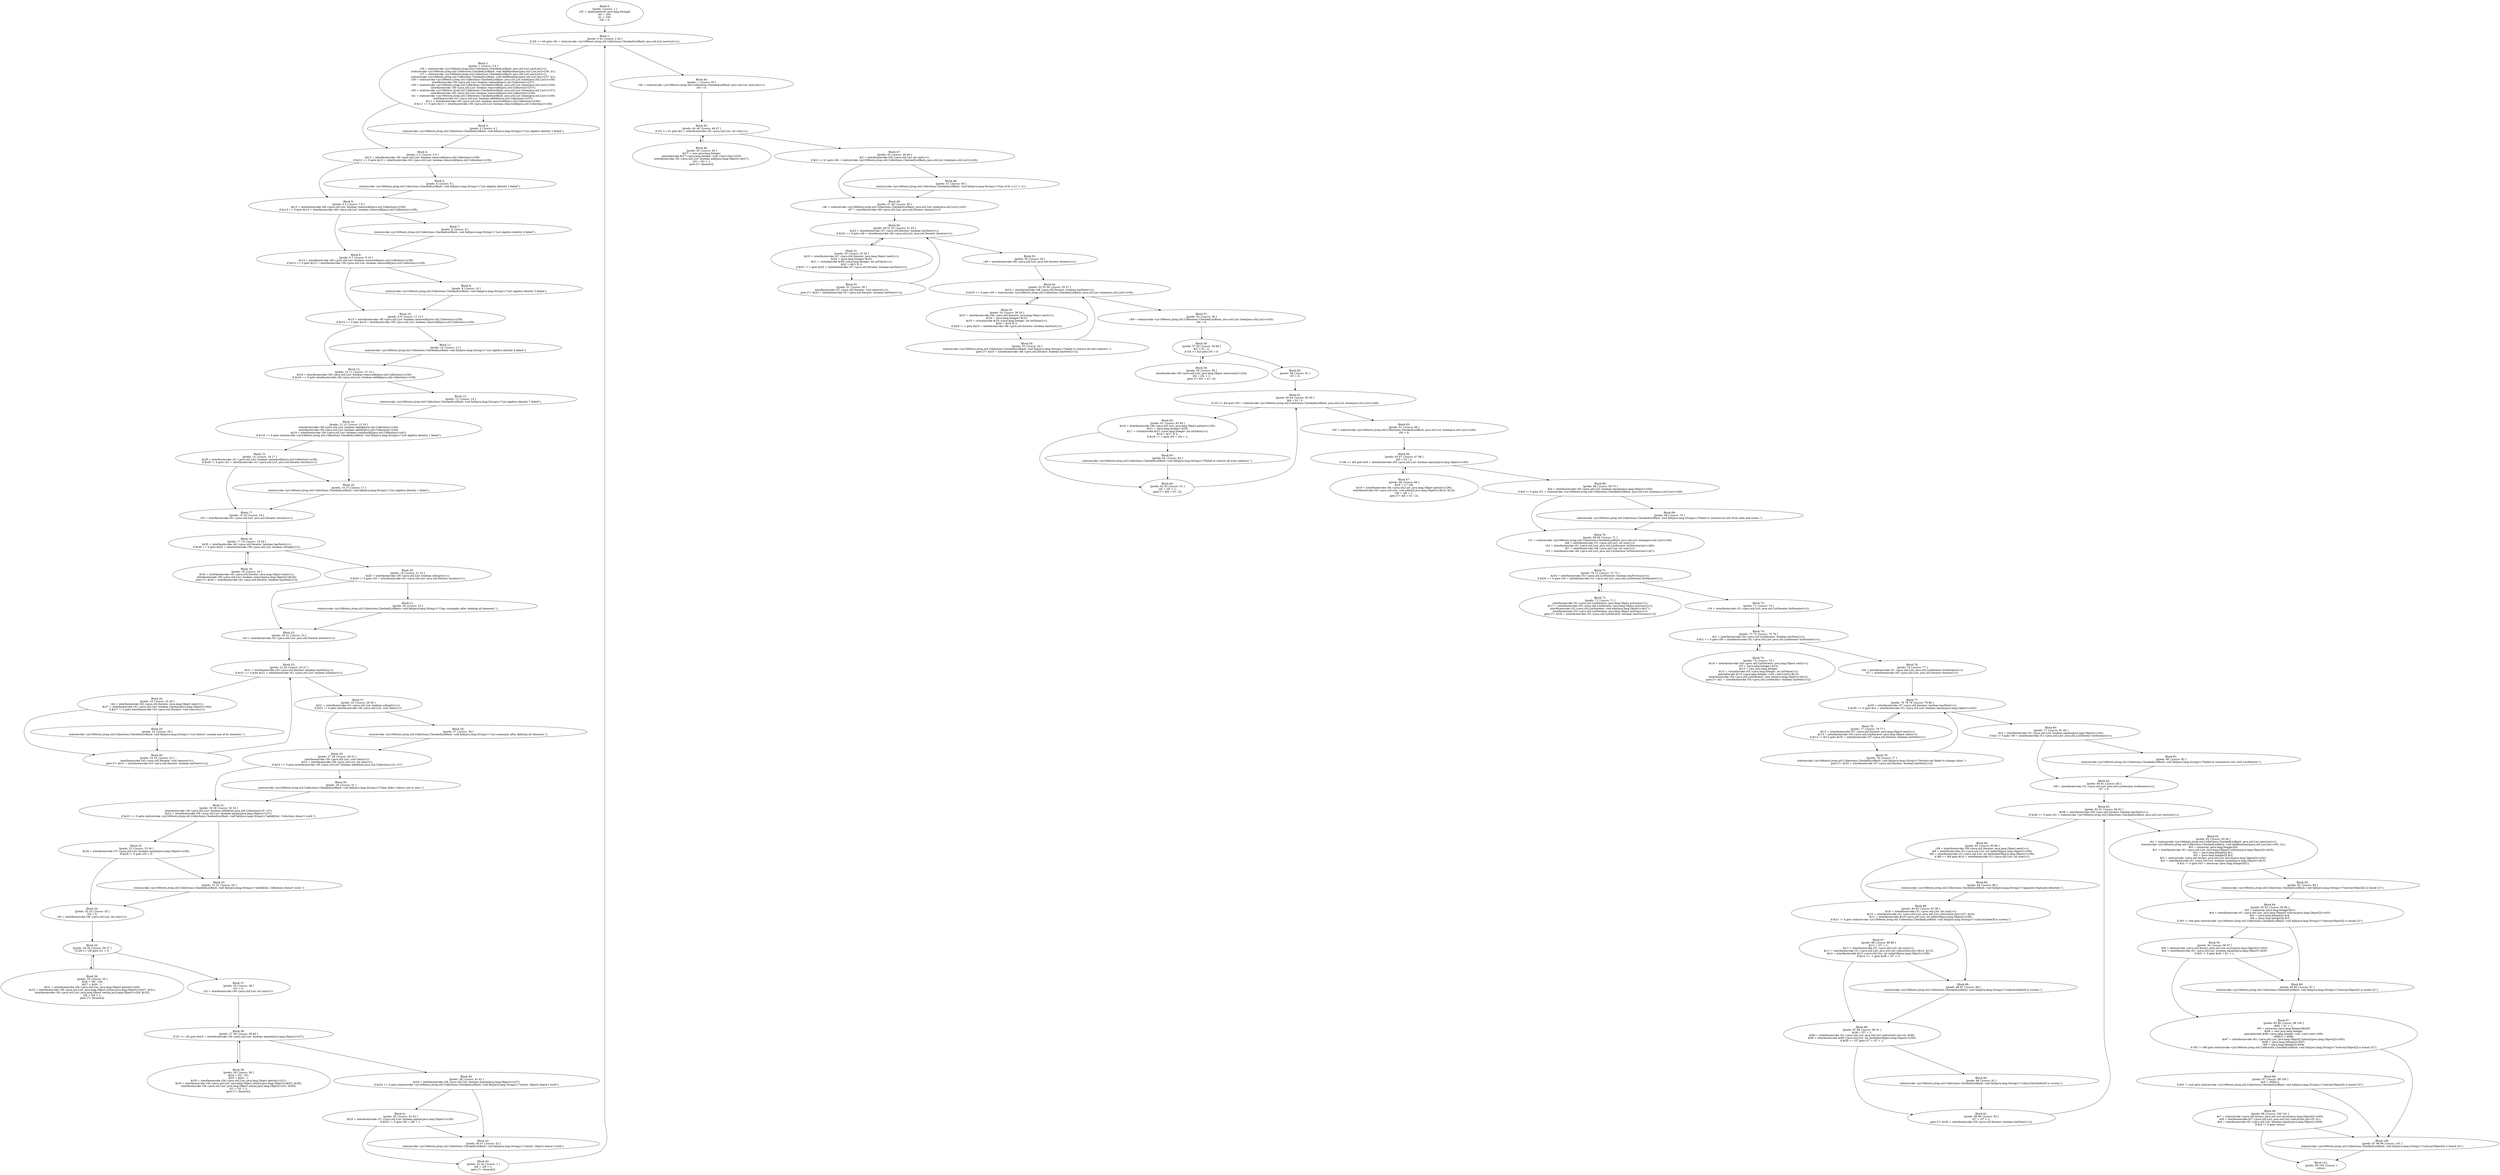 digraph "unitGraph" {
    "Block 0:
[preds: ] [succs: 1 ]
r35 := @parameter0: java.lang.String[];
b0 = 100;
b1 = 100;
i28 = 0;
"
    "Block 1:
[preds: 0 43 ] [succs: 2 44 ]
if i28 >= b0 goto r45 = staticinvoke <jsr166tests.jtreg.util.Collections.CheckedListBash: java.util.List newList()>();
"
    "Block 2:
[preds: 1 ] [succs: 3 4 ]
r36 = staticinvoke <jsr166tests.jtreg.util.Collections.CheckedListBash: java.util.List newList()>();
staticinvoke <jsr166tests.jtreg.util.Collections.CheckedListBash: void AddRandoms(java.util.List,int)>(r36, b1);
r37 = staticinvoke <jsr166tests.jtreg.util.Collections.CheckedListBash: java.util.List newList()>();
staticinvoke <jsr166tests.jtreg.util.Collections.CheckedListBash: void AddRandoms(java.util.List,int)>(r37, b1);
r38 = staticinvoke <jsr166tests.jtreg.util.Collections.CheckedListBash: java.util.List clone(java.util.List)>(r36);
interfaceinvoke r38.<java.util.List: boolean retainAll(java.util.Collection)>(r37);
r39 = staticinvoke <jsr166tests.jtreg.util.Collections.CheckedListBash: java.util.List clone(java.util.List)>(r36);
interfaceinvoke r39.<java.util.List: boolean removeAll(java.util.Collection)>(r37);
r40 = staticinvoke <jsr166tests.jtreg.util.Collections.CheckedListBash: java.util.List clone(java.util.List)>(r37);
interfaceinvoke r40.<java.util.List: boolean removeAll(java.util.Collection)>(r36);
r41 = staticinvoke <jsr166tests.jtreg.util.Collections.CheckedListBash: java.util.List clone(java.util.List)>(r36);
interfaceinvoke r41.<java.util.List: boolean addAll(java.util.Collection)>(r37);
$z11 = interfaceinvoke r39.<java.util.List: boolean removeAll(java.util.Collection)>(r40);
if $z11 == 0 goto $z12 = interfaceinvoke r39.<java.util.List: boolean removeAll(java.util.Collection)>(r38);
"
    "Block 3:
[preds: 2 ] [succs: 4 ]
staticinvoke <jsr166tests.jtreg.util.Collections.CheckedListBash: void fail(java.lang.String)>(\"List algebra identity 2 failed\");
"
    "Block 4:
[preds: 2 3 ] [succs: 5 6 ]
$z12 = interfaceinvoke r39.<java.util.List: boolean removeAll(java.util.Collection)>(r38);
if $z12 == 0 goto $z13 = interfaceinvoke r40.<java.util.List: boolean removeAll(java.util.Collection)>(r39);
"
    "Block 5:
[preds: 4 ] [succs: 6 ]
staticinvoke <jsr166tests.jtreg.util.Collections.CheckedListBash: void fail(java.lang.String)>(\"List algebra identity 3 failed\");
"
    "Block 6:
[preds: 4 5 ] [succs: 7 8 ]
$z13 = interfaceinvoke r40.<java.util.List: boolean removeAll(java.util.Collection)>(r39);
if $z13 == 0 goto $z14 = interfaceinvoke r40.<java.util.List: boolean removeAll(java.util.Collection)>(r38);
"
    "Block 7:
[preds: 6 ] [succs: 8 ]
staticinvoke <jsr166tests.jtreg.util.Collections.CheckedListBash: void fail(java.lang.String)>(\"List algebra identity 4 failed\");
"
    "Block 8:
[preds: 6 7 ] [succs: 9 10 ]
$z14 = interfaceinvoke r40.<java.util.List: boolean removeAll(java.util.Collection)>(r38);
if $z14 == 0 goto $z15 = interfaceinvoke r38.<java.util.List: boolean removeAll(java.util.Collection)>(r39);
"
    "Block 9:
[preds: 8 ] [succs: 10 ]
staticinvoke <jsr166tests.jtreg.util.Collections.CheckedListBash: void fail(java.lang.String)>(\"List algebra identity 5 failed\");
"
    "Block 10:
[preds: 8 9 ] [succs: 11 12 ]
$z15 = interfaceinvoke r38.<java.util.List: boolean removeAll(java.util.Collection)>(r39);
if $z15 == 0 goto $z16 = interfaceinvoke r38.<java.util.List: boolean removeAll(java.util.Collection)>(r39);
"
    "Block 11:
[preds: 10 ] [succs: 12 ]
staticinvoke <jsr166tests.jtreg.util.Collections.CheckedListBash: void fail(java.lang.String)>(\"List algebra identity 6 failed\");
"
    "Block 12:
[preds: 10 11 ] [succs: 13 14 ]
$z16 = interfaceinvoke r38.<java.util.List: boolean removeAll(java.util.Collection)>(r39);
if $z16 == 0 goto interfaceinvoke r38.<java.util.List: boolean addAll(java.util.Collection)>(r39);
"
    "Block 13:
[preds: 12 ] [succs: 14 ]
staticinvoke <jsr166tests.jtreg.util.Collections.CheckedListBash: void fail(java.lang.String)>(\"List algebra identity 7 failed\");
"
    "Block 14:
[preds: 12 13 ] [succs: 15 16 ]
interfaceinvoke r38.<java.util.List: boolean addAll(java.util.Collection)>(r39);
interfaceinvoke r38.<java.util.List: boolean addAll(java.util.Collection)>(r40);
$z19 = interfaceinvoke r38.<java.util.List: boolean containsAll(java.util.Collection)>(r41);
if $z19 == 0 goto staticinvoke <jsr166tests.jtreg.util.Collections.CheckedListBash: void fail(java.lang.String)>(\"List algebra identity 1 failed\");
"
    "Block 15:
[preds: 14 ] [succs: 16 17 ]
$z29 = interfaceinvoke r41.<java.util.List: boolean containsAll(java.util.Collection)>(r38);
if $z29 != 0 goto r42 = interfaceinvoke r41.<java.util.List: java.util.Iterator iterator()>();
"
    "Block 16:
[preds: 14 15 ] [succs: 17 ]
staticinvoke <jsr166tests.jtreg.util.Collections.CheckedListBash: void fail(java.lang.String)>(\"List algebra identity 1 failed\");
"
    "Block 17:
[preds: 15 16 ] [succs: 18 ]
r42 = interfaceinvoke r41.<java.util.List: java.util.Iterator iterator()>();
"
    "Block 18:
[preds: 17 19 ] [succs: 19 20 ]
$z30 = interfaceinvoke r42.<java.util.Iterator: boolean hasNext()>();
if $z30 == 0 goto $z20 = interfaceinvoke r38.<java.util.List: boolean isEmpty()>();
"
    "Block 19:
[preds: 18 ] [succs: 18 ]
$r34 = interfaceinvoke r42.<java.util.Iterator: java.lang.Object next()>();
interfaceinvoke r38.<java.util.List: boolean remove(java.lang.Object)>($r34);
goto [?= $z30 = interfaceinvoke r42.<java.util.Iterator: boolean hasNext()>()];
"
    "Block 20:
[preds: 18 ] [succs: 21 22 ]
$z20 = interfaceinvoke r38.<java.util.List: boolean isEmpty()>();
if $z20 != 0 goto r43 = interfaceinvoke r41.<java.util.List: java.util.Iterator iterator()>();
"
    "Block 21:
[preds: 20 ] [succs: 22 ]
staticinvoke <jsr166tests.jtreg.util.Collections.CheckedListBash: void fail(java.lang.String)>(\"Copy nonempty after deleting all elements.\");
"
    "Block 22:
[preds: 20 21 ] [succs: 23 ]
r43 = interfaceinvoke r41.<java.util.List: java.util.Iterator iterator()>();
"
    "Block 23:
[preds: 22 26 ] [succs: 24 27 ]
$z31 = interfaceinvoke r43.<java.util.Iterator: boolean hasNext()>();
if $z31 == 0 goto $z21 = interfaceinvoke r41.<java.util.List: boolean isEmpty()>();
"
    "Block 24:
[preds: 23 ] [succs: 25 26 ]
r44 = interfaceinvoke r43.<java.util.Iterator: java.lang.Object next()>();
$z27 = interfaceinvoke r41.<java.util.List: boolean contains(java.lang.Object)>(r44);
if $z27 != 0 goto interfaceinvoke r43.<java.util.Iterator: void remove()>();
"
    "Block 25:
[preds: 24 ] [succs: 26 ]
staticinvoke <jsr166tests.jtreg.util.Collections.CheckedListBash: void fail(java.lang.String)>(\"List doesn\'t contain one of its elements.\");
"
    "Block 26:
[preds: 24 25 ] [succs: 23 ]
interfaceinvoke r43.<java.util.Iterator: void remove()>();
goto [?= $z31 = interfaceinvoke r43.<java.util.Iterator: boolean hasNext()>()];
"
    "Block 27:
[preds: 23 ] [succs: 28 29 ]
$z21 = interfaceinvoke r41.<java.util.List: boolean isEmpty()>();
if $z21 != 0 goto interfaceinvoke r36.<java.util.List: void clear()>();
"
    "Block 28:
[preds: 27 ] [succs: 29 ]
staticinvoke <jsr166tests.jtreg.util.Collections.CheckedListBash: void fail(java.lang.String)>(\"List nonempty after deleting all elements.\");
"
    "Block 29:
[preds: 27 28 ] [succs: 30 31 ]
interfaceinvoke r36.<java.util.List: void clear()>();
$i23 = interfaceinvoke r36.<java.util.List: int size()>();
if $i23 == 0 goto interfaceinvoke r36.<java.util.List: boolean addAll(int,java.util.Collection)>(0, r37);
"
    "Block 30:
[preds: 29 ] [succs: 31 ]
staticinvoke <jsr166tests.jtreg.util.Collections.CheckedListBash: void fail(java.lang.String)>(\"Clear didn\'t reduce size to zero.\");
"
    "Block 31:
[preds: 29 30 ] [succs: 32 33 ]
interfaceinvoke r36.<java.util.List: boolean addAll(int,java.util.Collection)>(0, r37);
$z23 = interfaceinvoke r36.<java.util.List: boolean equals(java.lang.Object)>(r37);
if $z23 == 0 goto staticinvoke <jsr166tests.jtreg.util.Collections.CheckedListBash: void fail(java.lang.String)>(\"addAll(int, Collection) doesn\'t work.\");
"
    "Block 32:
[preds: 31 ] [succs: 33 34 ]
$z26 = interfaceinvoke r37.<java.util.List: boolean equals(java.lang.Object)>(r36);
if $z26 != 0 goto i29 = 0;
"
    "Block 33:
[preds: 31 32 ] [succs: 34 ]
staticinvoke <jsr166tests.jtreg.util.Collections.CheckedListBash: void fail(java.lang.String)>(\"addAll(int, Collection) doesn\'t work.\");
"
    "Block 34:
[preds: 32 33 ] [succs: 35 ]
i29 = 0;
i30 = interfaceinvoke r36.<java.util.List: int size()>();
"
    "Block 35:
[preds: 34 36 ] [succs: 36 37 ]
if i29 >= i30 goto i31 = 0;
"
    "Block 36:
[preds: 35 ] [succs: 35 ]
$i26 = i30 - i29;
$i27 = $i26 - 1;
$r31 = interfaceinvoke r36.<java.util.List: java.lang.Object get(int)>(i29);
$r32 = interfaceinvoke r36.<java.util.List: java.lang.Object set(int,java.lang.Object)>($i27, $r31);
interfaceinvoke r36.<java.util.List: java.lang.Object set(int,java.lang.Object)>(i29, $r32);
i29 = i29 + 1;
goto [?= (branch)];
"
    "Block 37:
[preds: 35 ] [succs: 38 ]
i31 = 0;
i32 = interfaceinvoke r36.<java.util.List: int size()>();
"
    "Block 38:
[preds: 37 39 ] [succs: 39 40 ]
if i31 >= i32 goto $z24 = interfaceinvoke r36.<java.util.List: boolean equals(java.lang.Object)>(r37);
"
    "Block 39:
[preds: 38 ] [succs: 38 ]
$i24 = i32 - i31;
$i25 = $i24 - 1;
$r28 = interfaceinvoke r36.<java.util.List: java.lang.Object get(int)>(i31);
$r29 = interfaceinvoke r36.<java.util.List: java.lang.Object set(int,java.lang.Object)>($i25, $r28);
interfaceinvoke r36.<java.util.List: java.lang.Object set(int,java.lang.Object)>(i31, $r29);
i31 = i31 + 1;
goto [?= (branch)];
"
    "Block 40:
[preds: 38 ] [succs: 41 42 ]
$z24 = interfaceinvoke r36.<java.util.List: boolean equals(java.lang.Object)>(r37);
if $z24 == 0 goto staticinvoke <jsr166tests.jtreg.util.Collections.CheckedListBash: void fail(java.lang.String)>(\"set(int, Object) doesn\'t work\");
"
    "Block 41:
[preds: 40 ] [succs: 42 43 ]
$z25 = interfaceinvoke r37.<java.util.List: boolean equals(java.lang.Object)>(r36);
if $z25 != 0 goto i28 = i28 + 1;
"
    "Block 42:
[preds: 40 41 ] [succs: 43 ]
staticinvoke <jsr166tests.jtreg.util.Collections.CheckedListBash: void fail(java.lang.String)>(\"set(int, Object) doesn\'t work\");
"
    "Block 43:
[preds: 41 42 ] [succs: 1 ]
i28 = i28 + 1;
goto [?= (branch)];
"
    "Block 44:
[preds: 1 ] [succs: 45 ]
r45 = staticinvoke <jsr166tests.jtreg.util.Collections.CheckedListBash: java.util.List newList()>();
i33 = 0;
"
    "Block 45:
[preds: 44 46 ] [succs: 46 47 ]
if i33 >= b1 goto $i2 = interfaceinvoke r45.<java.util.List: int size()>();
"
    "Block 46:
[preds: 45 ] [succs: 45 ]
$r27 = new java.lang.Integer;
specialinvoke $r27.<java.lang.Integer: void <init>(int)>(i33);
interfaceinvoke r45.<java.util.List: boolean add(java.lang.Object)>($r27);
i33 = i33 + 1;
goto [?= (branch)];
"
    "Block 47:
[preds: 45 ] [succs: 48 49 ]
$i2 = interfaceinvoke r45.<java.util.List: int size()>();
if $i2 == b1 goto r46 = staticinvoke <jsr166tests.jtreg.util.Collections.CheckedListBash: java.util.List clone(java.util.List)>(r45);
"
    "Block 48:
[preds: 47 ] [succs: 49 ]
staticinvoke <jsr166tests.jtreg.util.Collections.CheckedListBash: void fail(java.lang.String)>(\"Size of [0..n-1] != n\");
"
    "Block 49:
[preds: 47 48 ] [succs: 50 ]
r46 = staticinvoke <jsr166tests.jtreg.util.Collections.CheckedListBash: java.util.List clone(java.util.List)>(r45);
r47 = interfaceinvoke r46.<java.util.List: java.util.Iterator iterator()>();
"
    "Block 50:
[preds: 49 51 52 ] [succs: 51 53 ]
$z32 = interfaceinvoke r47.<java.util.Iterator: boolean hasNext()>();
if $z32 == 0 goto r48 = interfaceinvoke r46.<java.util.List: java.util.Iterator iterator()>();
"
    "Block 51:
[preds: 50 ] [succs: 52 50 ]
$r25 = interfaceinvoke r47.<java.util.Iterator: java.lang.Object next()>();
$r26 = (java.lang.Integer) $r25;
$i21 = virtualinvoke $r26.<java.lang.Integer: int intValue()>();
$i22 = $i21 % 2;
if $i22 != 1 goto $z32 = interfaceinvoke r47.<java.util.Iterator: boolean hasNext()>();
"
    "Block 52:
[preds: 51 ] [succs: 50 ]
interfaceinvoke r47.<java.util.Iterator: void remove()>();
goto [?= $z32 = interfaceinvoke r47.<java.util.Iterator: boolean hasNext()>()];
"
    "Block 53:
[preds: 50 ] [succs: 54 ]
r48 = interfaceinvoke r46.<java.util.List: java.util.Iterator iterator()>();
"
    "Block 54:
[preds: 53 55 56 ] [succs: 55 57 ]
$z33 = interfaceinvoke r48.<java.util.Iterator: boolean hasNext()>();
if $z33 == 0 goto r49 = staticinvoke <jsr166tests.jtreg.util.Collections.CheckedListBash: java.util.List clone(java.util.List)>(r45);
"
    "Block 55:
[preds: 54 ] [succs: 56 54 ]
$r23 = interfaceinvoke r48.<java.util.Iterator: java.lang.Object next()>();
$r24 = (java.lang.Integer) $r23;
$i19 = virtualinvoke $r24.<java.lang.Integer: int intValue()>();
$i20 = $i19 % 2;
if $i20 != 1 goto $z33 = interfaceinvoke r48.<java.util.Iterator: boolean hasNext()>();
"
    "Block 56:
[preds: 55 ] [succs: 54 ]
staticinvoke <jsr166tests.jtreg.util.Collections.CheckedListBash: void fail(java.lang.String)>(\"Failed to remove all odd nubmers.\");
goto [?= $z33 = interfaceinvoke r48.<java.util.Iterator: boolean hasNext()>()];
"
    "Block 57:
[preds: 54 ] [succs: 58 ]
r49 = staticinvoke <jsr166tests.jtreg.util.Collections.CheckedListBash: java.util.List clone(java.util.List)>(r45);
i34 = 0;
"
    "Block 58:
[preds: 57 59 ] [succs: 59 60 ]
$i3 = b1 / 2;
if i34 >= $i3 goto i35 = 0;
"
    "Block 59:
[preds: 58 ] [succs: 58 ]
interfaceinvoke r49.<java.util.List: java.lang.Object remove(int)>(i34);
i34 = i34 + 1;
goto [?= $i3 = b1 / 2];
"
    "Block 60:
[preds: 58 ] [succs: 61 ]
i35 = 0;
"
    "Block 61:
[preds: 60 64 ] [succs: 62 65 ]
$i4 = b1 / 2;
if i35 >= $i4 goto r50 = staticinvoke <jsr166tests.jtreg.util.Collections.CheckedListBash: java.util.List clone(java.util.List)>(r49);
"
    "Block 62:
[preds: 61 ] [succs: 63 64 ]
$r20 = interfaceinvoke r49.<java.util.List: java.lang.Object get(int)>(i35);
$r21 = (java.lang.Integer) $r20;
$i17 = virtualinvoke $r21.<java.lang.Integer: int intValue()>();
$i18 = $i17 % 2;
if $i18 == 1 goto i35 = i35 + 1;
"
    "Block 63:
[preds: 62 ] [succs: 64 ]
staticinvoke <jsr166tests.jtreg.util.Collections.CheckedListBash: void fail(java.lang.String)>(\"Failed to remove all even nubmers.\");
"
    "Block 64:
[preds: 62 63 ] [succs: 61 ]
i35 = i35 + 1;
goto [?= $i4 = b1 / 2];
"
    "Block 65:
[preds: 61 ] [succs: 66 ]
r50 = staticinvoke <jsr166tests.jtreg.util.Collections.CheckedListBash: java.util.List clone(java.util.List)>(r49);
i36 = 0;
"
    "Block 66:
[preds: 65 67 ] [succs: 67 68 ]
$i5 = b1 / 2;
if i36 >= $i5 goto $z0 = interfaceinvoke r50.<java.util.List: boolean equals(java.lang.Object)>(r45);
"
    "Block 67:
[preds: 66 ] [succs: 66 ]
$i16 = 2 * i36;
$r19 = interfaceinvoke r46.<java.util.List: java.lang.Object get(int)>(i36);
interfaceinvoke r50.<java.util.List: void add(int,java.lang.Object)>($i16, $r19);
i36 = i36 + 1;
goto [?= $i5 = b1 / 2];
"
    "Block 68:
[preds: 66 ] [succs: 69 70 ]
$z0 = interfaceinvoke r50.<java.util.List: boolean equals(java.lang.Object)>(r45);
if $z0 != 0 goto r51 = staticinvoke <jsr166tests.jtreg.util.Collections.CheckedListBash: java.util.List clone(java.util.List)>(r49);
"
    "Block 69:
[preds: 68 ] [succs: 70 ]
staticinvoke <jsr166tests.jtreg.util.Collections.CheckedListBash: void fail(java.lang.String)>(\"Failed to reconstruct ints from odds and evens.\");
"
    "Block 70:
[preds: 68 69 ] [succs: 71 ]
r51 = staticinvoke <jsr166tests.jtreg.util.Collections.CheckedListBash: java.util.List clone(java.util.List)>(r49);
$i6 = interfaceinvoke r51.<java.util.List: int size()>();
r52 = interfaceinvoke r51.<java.util.List: java.util.ListIterator listIterator(int)>($i6);
$i7 = interfaceinvoke r46.<java.util.List: int size()>();
r53 = interfaceinvoke r46.<java.util.List: java.util.ListIterator listIterator(int)>($i7);
"
    "Block 71:
[preds: 70 72 ] [succs: 72 73 ]
$z34 = interfaceinvoke r53.<java.util.ListIterator: boolean hasPrevious()>();
if $z34 == 0 goto r54 = interfaceinvoke r51.<java.util.List: java.util.ListIterator listIterator()>();
"
    "Block 72:
[preds: 71 ] [succs: 71 ]
interfaceinvoke r52.<java.util.ListIterator: java.lang.Object previous()>();
$r17 = interfaceinvoke r53.<java.util.ListIterator: java.lang.Object previous()>();
interfaceinvoke r52.<java.util.ListIterator: void add(java.lang.Object)>($r17);
interfaceinvoke r52.<java.util.ListIterator: java.lang.Object previous()>();
goto [?= $z34 = interfaceinvoke r53.<java.util.ListIterator: boolean hasPrevious()>()];
"
    "Block 73:
[preds: 71 ] [succs: 74 ]
r54 = interfaceinvoke r51.<java.util.List: java.util.ListIterator listIterator()>();
"
    "Block 74:
[preds: 73 75 ] [succs: 75 76 ]
$z1 = interfaceinvoke r54.<java.util.ListIterator: boolean hasNext()>();
if $z1 == 0 goto r56 = interfaceinvoke r51.<java.util.List: java.util.ListIterator listIterator()>();
"
    "Block 75:
[preds: 74 ] [succs: 74 ]
$r14 = interfaceinvoke r54.<java.util.ListIterator: java.lang.Object next()>();
r55 = (java.lang.Integer) $r14;
$r15 = new java.lang.Integer;
$i15 = virtualinvoke r55.<java.lang.Integer: int intValue()>();
specialinvoke $r15.<java.lang.Integer: void <init>(int)>($i15);
interfaceinvoke r54.<java.util.ListIterator: void set(java.lang.Object)>($r15);
goto [?= $z1 = interfaceinvoke r54.<java.util.ListIterator: boolean hasNext()>()];
"
    "Block 76:
[preds: 74 ] [succs: 77 ]
r56 = interfaceinvoke r51.<java.util.List: java.util.ListIterator listIterator()>();
r57 = interfaceinvoke r45.<java.util.List: java.util.Iterator iterator()>();
"
    "Block 77:
[preds: 76 78 79 ] [succs: 78 80 ]
$z35 = interfaceinvoke r57.<java.util.Iterator: boolean hasNext()>();
if $z35 == 0 goto $z2 = interfaceinvoke r51.<java.util.List: boolean equals(java.lang.Object)>(r45);
"
    "Block 78:
[preds: 77 ] [succs: 79 77 ]
$r12 = interfaceinvoke r57.<java.util.Iterator: java.lang.Object next()>();
$r13 = interfaceinvoke r56.<java.util.ListIterator: java.lang.Object next()>();
if $r12 != $r13 goto $z35 = interfaceinvoke r57.<java.util.Iterator: boolean hasNext()>();
"
    "Block 79:
[preds: 78 ] [succs: 77 ]
staticinvoke <jsr166tests.jtreg.util.Collections.CheckedListBash: void fail(java.lang.String)>(\"Iterator.set failed to change value.\");
goto [?= $z35 = interfaceinvoke r57.<java.util.Iterator: boolean hasNext()>()];
"
    "Block 80:
[preds: 77 ] [succs: 81 82 ]
$z2 = interfaceinvoke r51.<java.util.List: boolean equals(java.lang.Object)>(r45);
if $z2 != 0 goto r58 = interfaceinvoke r51.<java.util.List: java.util.ListIterator listIterator()>();
"
    "Block 81:
[preds: 80 ] [succs: 82 ]
staticinvoke <jsr166tests.jtreg.util.Collections.CheckedListBash: void fail(java.lang.String)>(\"Failed to reconstruct ints with ListIterator.\");
"
    "Block 82:
[preds: 80 81 ] [succs: 83 ]
r58 = interfaceinvoke r51.<java.util.List: java.util.ListIterator listIterator()>();
i37 = 0;
"
    "Block 83:
[preds: 82 91 ] [succs: 84 92 ]
$z36 = interfaceinvoke r58.<java.util.Iterator: boolean hasNext()>();
if $z36 == 0 goto r61 = staticinvoke <jsr166tests.jtreg.util.Collections.CheckedListBash: java.util.List newList()>();
"
    "Block 84:
[preds: 83 ] [succs: 85 86 ]
r59 = interfaceinvoke r58.<java.util.Iterator: java.lang.Object next()>();
$i8 = interfaceinvoke r51.<java.util.List: int indexOf(java.lang.Object)>(r59);
$i9 = interfaceinvoke r51.<java.util.List: int lastIndexOf(java.lang.Object)>(r59);
if $i8 == $i9 goto $i10 = interfaceinvoke r51.<java.util.List: int size()>();
"
    "Block 85:
[preds: 84 ] [succs: 86 ]
staticinvoke <jsr166tests.jtreg.util.Collections.CheckedListBash: void fail(java.lang.String)>(\"Apparent duplicate detected.\");
"
    "Block 86:
[preds: 84 85 ] [succs: 87 88 ]
$i10 = interfaceinvoke r51.<java.util.List: int size()>();
$r10 = interfaceinvoke r51.<java.util.List: java.util.List subList(int,int)>(i37, $i10);
$i11 = interfaceinvoke $r10.<java.util.List: int indexOf(java.lang.Object)>(r59);
if $i11 != 0 goto staticinvoke <jsr166tests.jtreg.util.Collections.CheckedListBash: void fail(java.lang.String)>(\"subList/indexOf is screwy.\");
"
    "Block 87:
[preds: 86 ] [succs: 88 89 ]
$i12 = i37 + 1;
$i13 = interfaceinvoke r51.<java.util.List: int size()>();
$r11 = interfaceinvoke r51.<java.util.List: java.util.List subList(int,int)>($i12, $i13);
$i14 = interfaceinvoke $r11.<java.util.List: int indexOf(java.lang.Object)>(r59);
if $i14 == -1 goto $i38 = i37 + 1;
"
    "Block 88:
[preds: 86 87 ] [succs: 89 ]
staticinvoke <jsr166tests.jtreg.util.Collections.CheckedListBash: void fail(java.lang.String)>(\"subList/indexOf is screwy.\");
"
    "Block 89:
[preds: 87 88 ] [succs: 90 91 ]
$i38 = i37 + 1;
$r60 = interfaceinvoke r51.<java.util.List: java.util.List subList(int,int)>(0, $i38);
$i39 = interfaceinvoke $r60.<java.util.List: int lastIndexOf(java.lang.Object)>(r59);
if $i39 == i37 goto i37 = i37 + 1;
"
    "Block 90:
[preds: 89 ] [succs: 91 ]
staticinvoke <jsr166tests.jtreg.util.Collections.CheckedListBash: void fail(java.lang.String)>(\"subList/lastIndexOf is screwy.\");
"
    "Block 91:
[preds: 89 90 ] [succs: 83 ]
i37 = i37 + 1;
goto [?= $z36 = interfaceinvoke r58.<java.util.Iterator: boolean hasNext()>()];
"
    "Block 92:
[preds: 83 ] [succs: 93 94 ]
r61 = staticinvoke <jsr166tests.jtreg.util.Collections.CheckedListBash: java.util.List newList()>();
staticinvoke <jsr166tests.jtreg.util.Collections.CheckedListBash: void AddRandoms(java.util.List,int)>(r61, b1);
$r0 = newarray (java.lang.Integer)[0];
$r1 = interfaceinvoke r61.<java.util.List: java.lang.Object[] toArray(java.lang.Object[])>($r0);
$r2 = (java.lang.Integer[]) $r1;
r62 = (java.lang.Integer[]) $r2;
$r3 = staticinvoke <java.util.Arrays: java.util.List asList(java.lang.Object[])>(r62);
$z3 = interfaceinvoke r61.<java.util.List: boolean equals(java.lang.Object)>($r3);
if $z3 != 0 goto r63 = newarray (java.lang.Integer)[b1];
"
    "Block 93:
[preds: 92 ] [succs: 94 ]
staticinvoke <jsr166tests.jtreg.util.Collections.CheckedListBash: void fail(java.lang.String)>(\"toArray(Object[]) is hosed (1)\");
"
    "Block 94:
[preds: 92 93 ] [succs: 95 96 ]
r63 = newarray (java.lang.Integer)[b1];
$r4 = interfaceinvoke r61.<java.util.List: java.lang.Object[] toArray(java.lang.Object[])>(r63);
$r5 = (java.lang.Integer[]) $r4;
r64 = (java.lang.Integer[]) $r5;
if r63 != r64 goto staticinvoke <jsr166tests.jtreg.util.Collections.CheckedListBash: void fail(java.lang.String)>(\"toArray(Object[]) is hosed (2)\");
"
    "Block 95:
[preds: 94 ] [succs: 96 97 ]
$r9 = staticinvoke <java.util.Arrays: java.util.List asList(java.lang.Object[])>(r63);
$z5 = interfaceinvoke r61.<java.util.List: boolean equals(java.lang.Object)>($r9);
if $z5 != 0 goto $i40 = b1 + 1;
"
    "Block 96:
[preds: 94 95 ] [succs: 97 ]
staticinvoke <jsr166tests.jtreg.util.Collections.CheckedListBash: void fail(java.lang.String)>(\"toArray(Object[]) is hosed (2)\");
"
    "Block 97:
[preds: 95 96 ] [succs: 98 100 ]
$i40 = b1 + 1;
r65 = newarray (java.lang.Integer)[$i40];
$r66 = new java.lang.Integer;
specialinvoke $r66.<java.lang.Integer: void <init>(int)>(69);
r65[b1] = $r66;
$r67 = interfaceinvoke r61.<java.util.List: java.lang.Object[] toArray(java.lang.Object[])>(r65);
$r68 = (java.lang.Integer[]) $r67;
r69 = (java.lang.Integer[]) $r68;
if r65 != r69 goto staticinvoke <jsr166tests.jtreg.util.Collections.CheckedListBash: void fail(java.lang.String)>(\"toArray(Object[]) is hosed (3)\");
"
    "Block 98:
[preds: 97 ] [succs: 99 100 ]
$r6 = r65[b1];
if $r6 != null goto staticinvoke <jsr166tests.jtreg.util.Collections.CheckedListBash: void fail(java.lang.String)>(\"toArray(Object[]) is hosed (3)\");
"
    "Block 99:
[preds: 98 ] [succs: 100 101 ]
$r7 = staticinvoke <java.util.Arrays: java.util.List asList(java.lang.Object[])>(r65);
$r8 = interfaceinvoke $r7.<java.util.List: java.util.List subList(int,int)>(0, b1);
$z4 = interfaceinvoke r61.<java.util.List: boolean equals(java.lang.Object)>($r8);
if $z4 != 0 goto return;
"
    "Block 100:
[preds: 97 98 99 ] [succs: 101 ]
staticinvoke <jsr166tests.jtreg.util.Collections.CheckedListBash: void fail(java.lang.String)>(\"toArray(Object[]) is hosed (3)\");
"
    "Block 101:
[preds: 99 100 ] [succs: ]
return;
"
    "Block 0:
[preds: ] [succs: 1 ]
r35 := @parameter0: java.lang.String[];
b0 = 100;
b1 = 100;
i28 = 0;
"->"Block 1:
[preds: 0 43 ] [succs: 2 44 ]
if i28 >= b0 goto r45 = staticinvoke <jsr166tests.jtreg.util.Collections.CheckedListBash: java.util.List newList()>();
";
    "Block 1:
[preds: 0 43 ] [succs: 2 44 ]
if i28 >= b0 goto r45 = staticinvoke <jsr166tests.jtreg.util.Collections.CheckedListBash: java.util.List newList()>();
"->"Block 2:
[preds: 1 ] [succs: 3 4 ]
r36 = staticinvoke <jsr166tests.jtreg.util.Collections.CheckedListBash: java.util.List newList()>();
staticinvoke <jsr166tests.jtreg.util.Collections.CheckedListBash: void AddRandoms(java.util.List,int)>(r36, b1);
r37 = staticinvoke <jsr166tests.jtreg.util.Collections.CheckedListBash: java.util.List newList()>();
staticinvoke <jsr166tests.jtreg.util.Collections.CheckedListBash: void AddRandoms(java.util.List,int)>(r37, b1);
r38 = staticinvoke <jsr166tests.jtreg.util.Collections.CheckedListBash: java.util.List clone(java.util.List)>(r36);
interfaceinvoke r38.<java.util.List: boolean retainAll(java.util.Collection)>(r37);
r39 = staticinvoke <jsr166tests.jtreg.util.Collections.CheckedListBash: java.util.List clone(java.util.List)>(r36);
interfaceinvoke r39.<java.util.List: boolean removeAll(java.util.Collection)>(r37);
r40 = staticinvoke <jsr166tests.jtreg.util.Collections.CheckedListBash: java.util.List clone(java.util.List)>(r37);
interfaceinvoke r40.<java.util.List: boolean removeAll(java.util.Collection)>(r36);
r41 = staticinvoke <jsr166tests.jtreg.util.Collections.CheckedListBash: java.util.List clone(java.util.List)>(r36);
interfaceinvoke r41.<java.util.List: boolean addAll(java.util.Collection)>(r37);
$z11 = interfaceinvoke r39.<java.util.List: boolean removeAll(java.util.Collection)>(r40);
if $z11 == 0 goto $z12 = interfaceinvoke r39.<java.util.List: boolean removeAll(java.util.Collection)>(r38);
";
    "Block 1:
[preds: 0 43 ] [succs: 2 44 ]
if i28 >= b0 goto r45 = staticinvoke <jsr166tests.jtreg.util.Collections.CheckedListBash: java.util.List newList()>();
"->"Block 44:
[preds: 1 ] [succs: 45 ]
r45 = staticinvoke <jsr166tests.jtreg.util.Collections.CheckedListBash: java.util.List newList()>();
i33 = 0;
";
    "Block 2:
[preds: 1 ] [succs: 3 4 ]
r36 = staticinvoke <jsr166tests.jtreg.util.Collections.CheckedListBash: java.util.List newList()>();
staticinvoke <jsr166tests.jtreg.util.Collections.CheckedListBash: void AddRandoms(java.util.List,int)>(r36, b1);
r37 = staticinvoke <jsr166tests.jtreg.util.Collections.CheckedListBash: java.util.List newList()>();
staticinvoke <jsr166tests.jtreg.util.Collections.CheckedListBash: void AddRandoms(java.util.List,int)>(r37, b1);
r38 = staticinvoke <jsr166tests.jtreg.util.Collections.CheckedListBash: java.util.List clone(java.util.List)>(r36);
interfaceinvoke r38.<java.util.List: boolean retainAll(java.util.Collection)>(r37);
r39 = staticinvoke <jsr166tests.jtreg.util.Collections.CheckedListBash: java.util.List clone(java.util.List)>(r36);
interfaceinvoke r39.<java.util.List: boolean removeAll(java.util.Collection)>(r37);
r40 = staticinvoke <jsr166tests.jtreg.util.Collections.CheckedListBash: java.util.List clone(java.util.List)>(r37);
interfaceinvoke r40.<java.util.List: boolean removeAll(java.util.Collection)>(r36);
r41 = staticinvoke <jsr166tests.jtreg.util.Collections.CheckedListBash: java.util.List clone(java.util.List)>(r36);
interfaceinvoke r41.<java.util.List: boolean addAll(java.util.Collection)>(r37);
$z11 = interfaceinvoke r39.<java.util.List: boolean removeAll(java.util.Collection)>(r40);
if $z11 == 0 goto $z12 = interfaceinvoke r39.<java.util.List: boolean removeAll(java.util.Collection)>(r38);
"->"Block 3:
[preds: 2 ] [succs: 4 ]
staticinvoke <jsr166tests.jtreg.util.Collections.CheckedListBash: void fail(java.lang.String)>(\"List algebra identity 2 failed\");
";
    "Block 2:
[preds: 1 ] [succs: 3 4 ]
r36 = staticinvoke <jsr166tests.jtreg.util.Collections.CheckedListBash: java.util.List newList()>();
staticinvoke <jsr166tests.jtreg.util.Collections.CheckedListBash: void AddRandoms(java.util.List,int)>(r36, b1);
r37 = staticinvoke <jsr166tests.jtreg.util.Collections.CheckedListBash: java.util.List newList()>();
staticinvoke <jsr166tests.jtreg.util.Collections.CheckedListBash: void AddRandoms(java.util.List,int)>(r37, b1);
r38 = staticinvoke <jsr166tests.jtreg.util.Collections.CheckedListBash: java.util.List clone(java.util.List)>(r36);
interfaceinvoke r38.<java.util.List: boolean retainAll(java.util.Collection)>(r37);
r39 = staticinvoke <jsr166tests.jtreg.util.Collections.CheckedListBash: java.util.List clone(java.util.List)>(r36);
interfaceinvoke r39.<java.util.List: boolean removeAll(java.util.Collection)>(r37);
r40 = staticinvoke <jsr166tests.jtreg.util.Collections.CheckedListBash: java.util.List clone(java.util.List)>(r37);
interfaceinvoke r40.<java.util.List: boolean removeAll(java.util.Collection)>(r36);
r41 = staticinvoke <jsr166tests.jtreg.util.Collections.CheckedListBash: java.util.List clone(java.util.List)>(r36);
interfaceinvoke r41.<java.util.List: boolean addAll(java.util.Collection)>(r37);
$z11 = interfaceinvoke r39.<java.util.List: boolean removeAll(java.util.Collection)>(r40);
if $z11 == 0 goto $z12 = interfaceinvoke r39.<java.util.List: boolean removeAll(java.util.Collection)>(r38);
"->"Block 4:
[preds: 2 3 ] [succs: 5 6 ]
$z12 = interfaceinvoke r39.<java.util.List: boolean removeAll(java.util.Collection)>(r38);
if $z12 == 0 goto $z13 = interfaceinvoke r40.<java.util.List: boolean removeAll(java.util.Collection)>(r39);
";
    "Block 3:
[preds: 2 ] [succs: 4 ]
staticinvoke <jsr166tests.jtreg.util.Collections.CheckedListBash: void fail(java.lang.String)>(\"List algebra identity 2 failed\");
"->"Block 4:
[preds: 2 3 ] [succs: 5 6 ]
$z12 = interfaceinvoke r39.<java.util.List: boolean removeAll(java.util.Collection)>(r38);
if $z12 == 0 goto $z13 = interfaceinvoke r40.<java.util.List: boolean removeAll(java.util.Collection)>(r39);
";
    "Block 4:
[preds: 2 3 ] [succs: 5 6 ]
$z12 = interfaceinvoke r39.<java.util.List: boolean removeAll(java.util.Collection)>(r38);
if $z12 == 0 goto $z13 = interfaceinvoke r40.<java.util.List: boolean removeAll(java.util.Collection)>(r39);
"->"Block 5:
[preds: 4 ] [succs: 6 ]
staticinvoke <jsr166tests.jtreg.util.Collections.CheckedListBash: void fail(java.lang.String)>(\"List algebra identity 3 failed\");
";
    "Block 4:
[preds: 2 3 ] [succs: 5 6 ]
$z12 = interfaceinvoke r39.<java.util.List: boolean removeAll(java.util.Collection)>(r38);
if $z12 == 0 goto $z13 = interfaceinvoke r40.<java.util.List: boolean removeAll(java.util.Collection)>(r39);
"->"Block 6:
[preds: 4 5 ] [succs: 7 8 ]
$z13 = interfaceinvoke r40.<java.util.List: boolean removeAll(java.util.Collection)>(r39);
if $z13 == 0 goto $z14 = interfaceinvoke r40.<java.util.List: boolean removeAll(java.util.Collection)>(r38);
";
    "Block 5:
[preds: 4 ] [succs: 6 ]
staticinvoke <jsr166tests.jtreg.util.Collections.CheckedListBash: void fail(java.lang.String)>(\"List algebra identity 3 failed\");
"->"Block 6:
[preds: 4 5 ] [succs: 7 8 ]
$z13 = interfaceinvoke r40.<java.util.List: boolean removeAll(java.util.Collection)>(r39);
if $z13 == 0 goto $z14 = interfaceinvoke r40.<java.util.List: boolean removeAll(java.util.Collection)>(r38);
";
    "Block 6:
[preds: 4 5 ] [succs: 7 8 ]
$z13 = interfaceinvoke r40.<java.util.List: boolean removeAll(java.util.Collection)>(r39);
if $z13 == 0 goto $z14 = interfaceinvoke r40.<java.util.List: boolean removeAll(java.util.Collection)>(r38);
"->"Block 7:
[preds: 6 ] [succs: 8 ]
staticinvoke <jsr166tests.jtreg.util.Collections.CheckedListBash: void fail(java.lang.String)>(\"List algebra identity 4 failed\");
";
    "Block 6:
[preds: 4 5 ] [succs: 7 8 ]
$z13 = interfaceinvoke r40.<java.util.List: boolean removeAll(java.util.Collection)>(r39);
if $z13 == 0 goto $z14 = interfaceinvoke r40.<java.util.List: boolean removeAll(java.util.Collection)>(r38);
"->"Block 8:
[preds: 6 7 ] [succs: 9 10 ]
$z14 = interfaceinvoke r40.<java.util.List: boolean removeAll(java.util.Collection)>(r38);
if $z14 == 0 goto $z15 = interfaceinvoke r38.<java.util.List: boolean removeAll(java.util.Collection)>(r39);
";
    "Block 7:
[preds: 6 ] [succs: 8 ]
staticinvoke <jsr166tests.jtreg.util.Collections.CheckedListBash: void fail(java.lang.String)>(\"List algebra identity 4 failed\");
"->"Block 8:
[preds: 6 7 ] [succs: 9 10 ]
$z14 = interfaceinvoke r40.<java.util.List: boolean removeAll(java.util.Collection)>(r38);
if $z14 == 0 goto $z15 = interfaceinvoke r38.<java.util.List: boolean removeAll(java.util.Collection)>(r39);
";
    "Block 8:
[preds: 6 7 ] [succs: 9 10 ]
$z14 = interfaceinvoke r40.<java.util.List: boolean removeAll(java.util.Collection)>(r38);
if $z14 == 0 goto $z15 = interfaceinvoke r38.<java.util.List: boolean removeAll(java.util.Collection)>(r39);
"->"Block 9:
[preds: 8 ] [succs: 10 ]
staticinvoke <jsr166tests.jtreg.util.Collections.CheckedListBash: void fail(java.lang.String)>(\"List algebra identity 5 failed\");
";
    "Block 8:
[preds: 6 7 ] [succs: 9 10 ]
$z14 = interfaceinvoke r40.<java.util.List: boolean removeAll(java.util.Collection)>(r38);
if $z14 == 0 goto $z15 = interfaceinvoke r38.<java.util.List: boolean removeAll(java.util.Collection)>(r39);
"->"Block 10:
[preds: 8 9 ] [succs: 11 12 ]
$z15 = interfaceinvoke r38.<java.util.List: boolean removeAll(java.util.Collection)>(r39);
if $z15 == 0 goto $z16 = interfaceinvoke r38.<java.util.List: boolean removeAll(java.util.Collection)>(r39);
";
    "Block 9:
[preds: 8 ] [succs: 10 ]
staticinvoke <jsr166tests.jtreg.util.Collections.CheckedListBash: void fail(java.lang.String)>(\"List algebra identity 5 failed\");
"->"Block 10:
[preds: 8 9 ] [succs: 11 12 ]
$z15 = interfaceinvoke r38.<java.util.List: boolean removeAll(java.util.Collection)>(r39);
if $z15 == 0 goto $z16 = interfaceinvoke r38.<java.util.List: boolean removeAll(java.util.Collection)>(r39);
";
    "Block 10:
[preds: 8 9 ] [succs: 11 12 ]
$z15 = interfaceinvoke r38.<java.util.List: boolean removeAll(java.util.Collection)>(r39);
if $z15 == 0 goto $z16 = interfaceinvoke r38.<java.util.List: boolean removeAll(java.util.Collection)>(r39);
"->"Block 11:
[preds: 10 ] [succs: 12 ]
staticinvoke <jsr166tests.jtreg.util.Collections.CheckedListBash: void fail(java.lang.String)>(\"List algebra identity 6 failed\");
";
    "Block 10:
[preds: 8 9 ] [succs: 11 12 ]
$z15 = interfaceinvoke r38.<java.util.List: boolean removeAll(java.util.Collection)>(r39);
if $z15 == 0 goto $z16 = interfaceinvoke r38.<java.util.List: boolean removeAll(java.util.Collection)>(r39);
"->"Block 12:
[preds: 10 11 ] [succs: 13 14 ]
$z16 = interfaceinvoke r38.<java.util.List: boolean removeAll(java.util.Collection)>(r39);
if $z16 == 0 goto interfaceinvoke r38.<java.util.List: boolean addAll(java.util.Collection)>(r39);
";
    "Block 11:
[preds: 10 ] [succs: 12 ]
staticinvoke <jsr166tests.jtreg.util.Collections.CheckedListBash: void fail(java.lang.String)>(\"List algebra identity 6 failed\");
"->"Block 12:
[preds: 10 11 ] [succs: 13 14 ]
$z16 = interfaceinvoke r38.<java.util.List: boolean removeAll(java.util.Collection)>(r39);
if $z16 == 0 goto interfaceinvoke r38.<java.util.List: boolean addAll(java.util.Collection)>(r39);
";
    "Block 12:
[preds: 10 11 ] [succs: 13 14 ]
$z16 = interfaceinvoke r38.<java.util.List: boolean removeAll(java.util.Collection)>(r39);
if $z16 == 0 goto interfaceinvoke r38.<java.util.List: boolean addAll(java.util.Collection)>(r39);
"->"Block 13:
[preds: 12 ] [succs: 14 ]
staticinvoke <jsr166tests.jtreg.util.Collections.CheckedListBash: void fail(java.lang.String)>(\"List algebra identity 7 failed\");
";
    "Block 12:
[preds: 10 11 ] [succs: 13 14 ]
$z16 = interfaceinvoke r38.<java.util.List: boolean removeAll(java.util.Collection)>(r39);
if $z16 == 0 goto interfaceinvoke r38.<java.util.List: boolean addAll(java.util.Collection)>(r39);
"->"Block 14:
[preds: 12 13 ] [succs: 15 16 ]
interfaceinvoke r38.<java.util.List: boolean addAll(java.util.Collection)>(r39);
interfaceinvoke r38.<java.util.List: boolean addAll(java.util.Collection)>(r40);
$z19 = interfaceinvoke r38.<java.util.List: boolean containsAll(java.util.Collection)>(r41);
if $z19 == 0 goto staticinvoke <jsr166tests.jtreg.util.Collections.CheckedListBash: void fail(java.lang.String)>(\"List algebra identity 1 failed\");
";
    "Block 13:
[preds: 12 ] [succs: 14 ]
staticinvoke <jsr166tests.jtreg.util.Collections.CheckedListBash: void fail(java.lang.String)>(\"List algebra identity 7 failed\");
"->"Block 14:
[preds: 12 13 ] [succs: 15 16 ]
interfaceinvoke r38.<java.util.List: boolean addAll(java.util.Collection)>(r39);
interfaceinvoke r38.<java.util.List: boolean addAll(java.util.Collection)>(r40);
$z19 = interfaceinvoke r38.<java.util.List: boolean containsAll(java.util.Collection)>(r41);
if $z19 == 0 goto staticinvoke <jsr166tests.jtreg.util.Collections.CheckedListBash: void fail(java.lang.String)>(\"List algebra identity 1 failed\");
";
    "Block 14:
[preds: 12 13 ] [succs: 15 16 ]
interfaceinvoke r38.<java.util.List: boolean addAll(java.util.Collection)>(r39);
interfaceinvoke r38.<java.util.List: boolean addAll(java.util.Collection)>(r40);
$z19 = interfaceinvoke r38.<java.util.List: boolean containsAll(java.util.Collection)>(r41);
if $z19 == 0 goto staticinvoke <jsr166tests.jtreg.util.Collections.CheckedListBash: void fail(java.lang.String)>(\"List algebra identity 1 failed\");
"->"Block 15:
[preds: 14 ] [succs: 16 17 ]
$z29 = interfaceinvoke r41.<java.util.List: boolean containsAll(java.util.Collection)>(r38);
if $z29 != 0 goto r42 = interfaceinvoke r41.<java.util.List: java.util.Iterator iterator()>();
";
    "Block 14:
[preds: 12 13 ] [succs: 15 16 ]
interfaceinvoke r38.<java.util.List: boolean addAll(java.util.Collection)>(r39);
interfaceinvoke r38.<java.util.List: boolean addAll(java.util.Collection)>(r40);
$z19 = interfaceinvoke r38.<java.util.List: boolean containsAll(java.util.Collection)>(r41);
if $z19 == 0 goto staticinvoke <jsr166tests.jtreg.util.Collections.CheckedListBash: void fail(java.lang.String)>(\"List algebra identity 1 failed\");
"->"Block 16:
[preds: 14 15 ] [succs: 17 ]
staticinvoke <jsr166tests.jtreg.util.Collections.CheckedListBash: void fail(java.lang.String)>(\"List algebra identity 1 failed\");
";
    "Block 15:
[preds: 14 ] [succs: 16 17 ]
$z29 = interfaceinvoke r41.<java.util.List: boolean containsAll(java.util.Collection)>(r38);
if $z29 != 0 goto r42 = interfaceinvoke r41.<java.util.List: java.util.Iterator iterator()>();
"->"Block 16:
[preds: 14 15 ] [succs: 17 ]
staticinvoke <jsr166tests.jtreg.util.Collections.CheckedListBash: void fail(java.lang.String)>(\"List algebra identity 1 failed\");
";
    "Block 15:
[preds: 14 ] [succs: 16 17 ]
$z29 = interfaceinvoke r41.<java.util.List: boolean containsAll(java.util.Collection)>(r38);
if $z29 != 0 goto r42 = interfaceinvoke r41.<java.util.List: java.util.Iterator iterator()>();
"->"Block 17:
[preds: 15 16 ] [succs: 18 ]
r42 = interfaceinvoke r41.<java.util.List: java.util.Iterator iterator()>();
";
    "Block 16:
[preds: 14 15 ] [succs: 17 ]
staticinvoke <jsr166tests.jtreg.util.Collections.CheckedListBash: void fail(java.lang.String)>(\"List algebra identity 1 failed\");
"->"Block 17:
[preds: 15 16 ] [succs: 18 ]
r42 = interfaceinvoke r41.<java.util.List: java.util.Iterator iterator()>();
";
    "Block 17:
[preds: 15 16 ] [succs: 18 ]
r42 = interfaceinvoke r41.<java.util.List: java.util.Iterator iterator()>();
"->"Block 18:
[preds: 17 19 ] [succs: 19 20 ]
$z30 = interfaceinvoke r42.<java.util.Iterator: boolean hasNext()>();
if $z30 == 0 goto $z20 = interfaceinvoke r38.<java.util.List: boolean isEmpty()>();
";
    "Block 18:
[preds: 17 19 ] [succs: 19 20 ]
$z30 = interfaceinvoke r42.<java.util.Iterator: boolean hasNext()>();
if $z30 == 0 goto $z20 = interfaceinvoke r38.<java.util.List: boolean isEmpty()>();
"->"Block 19:
[preds: 18 ] [succs: 18 ]
$r34 = interfaceinvoke r42.<java.util.Iterator: java.lang.Object next()>();
interfaceinvoke r38.<java.util.List: boolean remove(java.lang.Object)>($r34);
goto [?= $z30 = interfaceinvoke r42.<java.util.Iterator: boolean hasNext()>()];
";
    "Block 18:
[preds: 17 19 ] [succs: 19 20 ]
$z30 = interfaceinvoke r42.<java.util.Iterator: boolean hasNext()>();
if $z30 == 0 goto $z20 = interfaceinvoke r38.<java.util.List: boolean isEmpty()>();
"->"Block 20:
[preds: 18 ] [succs: 21 22 ]
$z20 = interfaceinvoke r38.<java.util.List: boolean isEmpty()>();
if $z20 != 0 goto r43 = interfaceinvoke r41.<java.util.List: java.util.Iterator iterator()>();
";
    "Block 19:
[preds: 18 ] [succs: 18 ]
$r34 = interfaceinvoke r42.<java.util.Iterator: java.lang.Object next()>();
interfaceinvoke r38.<java.util.List: boolean remove(java.lang.Object)>($r34);
goto [?= $z30 = interfaceinvoke r42.<java.util.Iterator: boolean hasNext()>()];
"->"Block 18:
[preds: 17 19 ] [succs: 19 20 ]
$z30 = interfaceinvoke r42.<java.util.Iterator: boolean hasNext()>();
if $z30 == 0 goto $z20 = interfaceinvoke r38.<java.util.List: boolean isEmpty()>();
";
    "Block 20:
[preds: 18 ] [succs: 21 22 ]
$z20 = interfaceinvoke r38.<java.util.List: boolean isEmpty()>();
if $z20 != 0 goto r43 = interfaceinvoke r41.<java.util.List: java.util.Iterator iterator()>();
"->"Block 21:
[preds: 20 ] [succs: 22 ]
staticinvoke <jsr166tests.jtreg.util.Collections.CheckedListBash: void fail(java.lang.String)>(\"Copy nonempty after deleting all elements.\");
";
    "Block 20:
[preds: 18 ] [succs: 21 22 ]
$z20 = interfaceinvoke r38.<java.util.List: boolean isEmpty()>();
if $z20 != 0 goto r43 = interfaceinvoke r41.<java.util.List: java.util.Iterator iterator()>();
"->"Block 22:
[preds: 20 21 ] [succs: 23 ]
r43 = interfaceinvoke r41.<java.util.List: java.util.Iterator iterator()>();
";
    "Block 21:
[preds: 20 ] [succs: 22 ]
staticinvoke <jsr166tests.jtreg.util.Collections.CheckedListBash: void fail(java.lang.String)>(\"Copy nonempty after deleting all elements.\");
"->"Block 22:
[preds: 20 21 ] [succs: 23 ]
r43 = interfaceinvoke r41.<java.util.List: java.util.Iterator iterator()>();
";
    "Block 22:
[preds: 20 21 ] [succs: 23 ]
r43 = interfaceinvoke r41.<java.util.List: java.util.Iterator iterator()>();
"->"Block 23:
[preds: 22 26 ] [succs: 24 27 ]
$z31 = interfaceinvoke r43.<java.util.Iterator: boolean hasNext()>();
if $z31 == 0 goto $z21 = interfaceinvoke r41.<java.util.List: boolean isEmpty()>();
";
    "Block 23:
[preds: 22 26 ] [succs: 24 27 ]
$z31 = interfaceinvoke r43.<java.util.Iterator: boolean hasNext()>();
if $z31 == 0 goto $z21 = interfaceinvoke r41.<java.util.List: boolean isEmpty()>();
"->"Block 24:
[preds: 23 ] [succs: 25 26 ]
r44 = interfaceinvoke r43.<java.util.Iterator: java.lang.Object next()>();
$z27 = interfaceinvoke r41.<java.util.List: boolean contains(java.lang.Object)>(r44);
if $z27 != 0 goto interfaceinvoke r43.<java.util.Iterator: void remove()>();
";
    "Block 23:
[preds: 22 26 ] [succs: 24 27 ]
$z31 = interfaceinvoke r43.<java.util.Iterator: boolean hasNext()>();
if $z31 == 0 goto $z21 = interfaceinvoke r41.<java.util.List: boolean isEmpty()>();
"->"Block 27:
[preds: 23 ] [succs: 28 29 ]
$z21 = interfaceinvoke r41.<java.util.List: boolean isEmpty()>();
if $z21 != 0 goto interfaceinvoke r36.<java.util.List: void clear()>();
";
    "Block 24:
[preds: 23 ] [succs: 25 26 ]
r44 = interfaceinvoke r43.<java.util.Iterator: java.lang.Object next()>();
$z27 = interfaceinvoke r41.<java.util.List: boolean contains(java.lang.Object)>(r44);
if $z27 != 0 goto interfaceinvoke r43.<java.util.Iterator: void remove()>();
"->"Block 25:
[preds: 24 ] [succs: 26 ]
staticinvoke <jsr166tests.jtreg.util.Collections.CheckedListBash: void fail(java.lang.String)>(\"List doesn\'t contain one of its elements.\");
";
    "Block 24:
[preds: 23 ] [succs: 25 26 ]
r44 = interfaceinvoke r43.<java.util.Iterator: java.lang.Object next()>();
$z27 = interfaceinvoke r41.<java.util.List: boolean contains(java.lang.Object)>(r44);
if $z27 != 0 goto interfaceinvoke r43.<java.util.Iterator: void remove()>();
"->"Block 26:
[preds: 24 25 ] [succs: 23 ]
interfaceinvoke r43.<java.util.Iterator: void remove()>();
goto [?= $z31 = interfaceinvoke r43.<java.util.Iterator: boolean hasNext()>()];
";
    "Block 25:
[preds: 24 ] [succs: 26 ]
staticinvoke <jsr166tests.jtreg.util.Collections.CheckedListBash: void fail(java.lang.String)>(\"List doesn\'t contain one of its elements.\");
"->"Block 26:
[preds: 24 25 ] [succs: 23 ]
interfaceinvoke r43.<java.util.Iterator: void remove()>();
goto [?= $z31 = interfaceinvoke r43.<java.util.Iterator: boolean hasNext()>()];
";
    "Block 26:
[preds: 24 25 ] [succs: 23 ]
interfaceinvoke r43.<java.util.Iterator: void remove()>();
goto [?= $z31 = interfaceinvoke r43.<java.util.Iterator: boolean hasNext()>()];
"->"Block 23:
[preds: 22 26 ] [succs: 24 27 ]
$z31 = interfaceinvoke r43.<java.util.Iterator: boolean hasNext()>();
if $z31 == 0 goto $z21 = interfaceinvoke r41.<java.util.List: boolean isEmpty()>();
";
    "Block 27:
[preds: 23 ] [succs: 28 29 ]
$z21 = interfaceinvoke r41.<java.util.List: boolean isEmpty()>();
if $z21 != 0 goto interfaceinvoke r36.<java.util.List: void clear()>();
"->"Block 28:
[preds: 27 ] [succs: 29 ]
staticinvoke <jsr166tests.jtreg.util.Collections.CheckedListBash: void fail(java.lang.String)>(\"List nonempty after deleting all elements.\");
";
    "Block 27:
[preds: 23 ] [succs: 28 29 ]
$z21 = interfaceinvoke r41.<java.util.List: boolean isEmpty()>();
if $z21 != 0 goto interfaceinvoke r36.<java.util.List: void clear()>();
"->"Block 29:
[preds: 27 28 ] [succs: 30 31 ]
interfaceinvoke r36.<java.util.List: void clear()>();
$i23 = interfaceinvoke r36.<java.util.List: int size()>();
if $i23 == 0 goto interfaceinvoke r36.<java.util.List: boolean addAll(int,java.util.Collection)>(0, r37);
";
    "Block 28:
[preds: 27 ] [succs: 29 ]
staticinvoke <jsr166tests.jtreg.util.Collections.CheckedListBash: void fail(java.lang.String)>(\"List nonempty after deleting all elements.\");
"->"Block 29:
[preds: 27 28 ] [succs: 30 31 ]
interfaceinvoke r36.<java.util.List: void clear()>();
$i23 = interfaceinvoke r36.<java.util.List: int size()>();
if $i23 == 0 goto interfaceinvoke r36.<java.util.List: boolean addAll(int,java.util.Collection)>(0, r37);
";
    "Block 29:
[preds: 27 28 ] [succs: 30 31 ]
interfaceinvoke r36.<java.util.List: void clear()>();
$i23 = interfaceinvoke r36.<java.util.List: int size()>();
if $i23 == 0 goto interfaceinvoke r36.<java.util.List: boolean addAll(int,java.util.Collection)>(0, r37);
"->"Block 30:
[preds: 29 ] [succs: 31 ]
staticinvoke <jsr166tests.jtreg.util.Collections.CheckedListBash: void fail(java.lang.String)>(\"Clear didn\'t reduce size to zero.\");
";
    "Block 29:
[preds: 27 28 ] [succs: 30 31 ]
interfaceinvoke r36.<java.util.List: void clear()>();
$i23 = interfaceinvoke r36.<java.util.List: int size()>();
if $i23 == 0 goto interfaceinvoke r36.<java.util.List: boolean addAll(int,java.util.Collection)>(0, r37);
"->"Block 31:
[preds: 29 30 ] [succs: 32 33 ]
interfaceinvoke r36.<java.util.List: boolean addAll(int,java.util.Collection)>(0, r37);
$z23 = interfaceinvoke r36.<java.util.List: boolean equals(java.lang.Object)>(r37);
if $z23 == 0 goto staticinvoke <jsr166tests.jtreg.util.Collections.CheckedListBash: void fail(java.lang.String)>(\"addAll(int, Collection) doesn\'t work.\");
";
    "Block 30:
[preds: 29 ] [succs: 31 ]
staticinvoke <jsr166tests.jtreg.util.Collections.CheckedListBash: void fail(java.lang.String)>(\"Clear didn\'t reduce size to zero.\");
"->"Block 31:
[preds: 29 30 ] [succs: 32 33 ]
interfaceinvoke r36.<java.util.List: boolean addAll(int,java.util.Collection)>(0, r37);
$z23 = interfaceinvoke r36.<java.util.List: boolean equals(java.lang.Object)>(r37);
if $z23 == 0 goto staticinvoke <jsr166tests.jtreg.util.Collections.CheckedListBash: void fail(java.lang.String)>(\"addAll(int, Collection) doesn\'t work.\");
";
    "Block 31:
[preds: 29 30 ] [succs: 32 33 ]
interfaceinvoke r36.<java.util.List: boolean addAll(int,java.util.Collection)>(0, r37);
$z23 = interfaceinvoke r36.<java.util.List: boolean equals(java.lang.Object)>(r37);
if $z23 == 0 goto staticinvoke <jsr166tests.jtreg.util.Collections.CheckedListBash: void fail(java.lang.String)>(\"addAll(int, Collection) doesn\'t work.\");
"->"Block 32:
[preds: 31 ] [succs: 33 34 ]
$z26 = interfaceinvoke r37.<java.util.List: boolean equals(java.lang.Object)>(r36);
if $z26 != 0 goto i29 = 0;
";
    "Block 31:
[preds: 29 30 ] [succs: 32 33 ]
interfaceinvoke r36.<java.util.List: boolean addAll(int,java.util.Collection)>(0, r37);
$z23 = interfaceinvoke r36.<java.util.List: boolean equals(java.lang.Object)>(r37);
if $z23 == 0 goto staticinvoke <jsr166tests.jtreg.util.Collections.CheckedListBash: void fail(java.lang.String)>(\"addAll(int, Collection) doesn\'t work.\");
"->"Block 33:
[preds: 31 32 ] [succs: 34 ]
staticinvoke <jsr166tests.jtreg.util.Collections.CheckedListBash: void fail(java.lang.String)>(\"addAll(int, Collection) doesn\'t work.\");
";
    "Block 32:
[preds: 31 ] [succs: 33 34 ]
$z26 = interfaceinvoke r37.<java.util.List: boolean equals(java.lang.Object)>(r36);
if $z26 != 0 goto i29 = 0;
"->"Block 33:
[preds: 31 32 ] [succs: 34 ]
staticinvoke <jsr166tests.jtreg.util.Collections.CheckedListBash: void fail(java.lang.String)>(\"addAll(int, Collection) doesn\'t work.\");
";
    "Block 32:
[preds: 31 ] [succs: 33 34 ]
$z26 = interfaceinvoke r37.<java.util.List: boolean equals(java.lang.Object)>(r36);
if $z26 != 0 goto i29 = 0;
"->"Block 34:
[preds: 32 33 ] [succs: 35 ]
i29 = 0;
i30 = interfaceinvoke r36.<java.util.List: int size()>();
";
    "Block 33:
[preds: 31 32 ] [succs: 34 ]
staticinvoke <jsr166tests.jtreg.util.Collections.CheckedListBash: void fail(java.lang.String)>(\"addAll(int, Collection) doesn\'t work.\");
"->"Block 34:
[preds: 32 33 ] [succs: 35 ]
i29 = 0;
i30 = interfaceinvoke r36.<java.util.List: int size()>();
";
    "Block 34:
[preds: 32 33 ] [succs: 35 ]
i29 = 0;
i30 = interfaceinvoke r36.<java.util.List: int size()>();
"->"Block 35:
[preds: 34 36 ] [succs: 36 37 ]
if i29 >= i30 goto i31 = 0;
";
    "Block 35:
[preds: 34 36 ] [succs: 36 37 ]
if i29 >= i30 goto i31 = 0;
"->"Block 36:
[preds: 35 ] [succs: 35 ]
$i26 = i30 - i29;
$i27 = $i26 - 1;
$r31 = interfaceinvoke r36.<java.util.List: java.lang.Object get(int)>(i29);
$r32 = interfaceinvoke r36.<java.util.List: java.lang.Object set(int,java.lang.Object)>($i27, $r31);
interfaceinvoke r36.<java.util.List: java.lang.Object set(int,java.lang.Object)>(i29, $r32);
i29 = i29 + 1;
goto [?= (branch)];
";
    "Block 35:
[preds: 34 36 ] [succs: 36 37 ]
if i29 >= i30 goto i31 = 0;
"->"Block 37:
[preds: 35 ] [succs: 38 ]
i31 = 0;
i32 = interfaceinvoke r36.<java.util.List: int size()>();
";
    "Block 36:
[preds: 35 ] [succs: 35 ]
$i26 = i30 - i29;
$i27 = $i26 - 1;
$r31 = interfaceinvoke r36.<java.util.List: java.lang.Object get(int)>(i29);
$r32 = interfaceinvoke r36.<java.util.List: java.lang.Object set(int,java.lang.Object)>($i27, $r31);
interfaceinvoke r36.<java.util.List: java.lang.Object set(int,java.lang.Object)>(i29, $r32);
i29 = i29 + 1;
goto [?= (branch)];
"->"Block 35:
[preds: 34 36 ] [succs: 36 37 ]
if i29 >= i30 goto i31 = 0;
";
    "Block 37:
[preds: 35 ] [succs: 38 ]
i31 = 0;
i32 = interfaceinvoke r36.<java.util.List: int size()>();
"->"Block 38:
[preds: 37 39 ] [succs: 39 40 ]
if i31 >= i32 goto $z24 = interfaceinvoke r36.<java.util.List: boolean equals(java.lang.Object)>(r37);
";
    "Block 38:
[preds: 37 39 ] [succs: 39 40 ]
if i31 >= i32 goto $z24 = interfaceinvoke r36.<java.util.List: boolean equals(java.lang.Object)>(r37);
"->"Block 39:
[preds: 38 ] [succs: 38 ]
$i24 = i32 - i31;
$i25 = $i24 - 1;
$r28 = interfaceinvoke r36.<java.util.List: java.lang.Object get(int)>(i31);
$r29 = interfaceinvoke r36.<java.util.List: java.lang.Object set(int,java.lang.Object)>($i25, $r28);
interfaceinvoke r36.<java.util.List: java.lang.Object set(int,java.lang.Object)>(i31, $r29);
i31 = i31 + 1;
goto [?= (branch)];
";
    "Block 38:
[preds: 37 39 ] [succs: 39 40 ]
if i31 >= i32 goto $z24 = interfaceinvoke r36.<java.util.List: boolean equals(java.lang.Object)>(r37);
"->"Block 40:
[preds: 38 ] [succs: 41 42 ]
$z24 = interfaceinvoke r36.<java.util.List: boolean equals(java.lang.Object)>(r37);
if $z24 == 0 goto staticinvoke <jsr166tests.jtreg.util.Collections.CheckedListBash: void fail(java.lang.String)>(\"set(int, Object) doesn\'t work\");
";
    "Block 39:
[preds: 38 ] [succs: 38 ]
$i24 = i32 - i31;
$i25 = $i24 - 1;
$r28 = interfaceinvoke r36.<java.util.List: java.lang.Object get(int)>(i31);
$r29 = interfaceinvoke r36.<java.util.List: java.lang.Object set(int,java.lang.Object)>($i25, $r28);
interfaceinvoke r36.<java.util.List: java.lang.Object set(int,java.lang.Object)>(i31, $r29);
i31 = i31 + 1;
goto [?= (branch)];
"->"Block 38:
[preds: 37 39 ] [succs: 39 40 ]
if i31 >= i32 goto $z24 = interfaceinvoke r36.<java.util.List: boolean equals(java.lang.Object)>(r37);
";
    "Block 40:
[preds: 38 ] [succs: 41 42 ]
$z24 = interfaceinvoke r36.<java.util.List: boolean equals(java.lang.Object)>(r37);
if $z24 == 0 goto staticinvoke <jsr166tests.jtreg.util.Collections.CheckedListBash: void fail(java.lang.String)>(\"set(int, Object) doesn\'t work\");
"->"Block 41:
[preds: 40 ] [succs: 42 43 ]
$z25 = interfaceinvoke r37.<java.util.List: boolean equals(java.lang.Object)>(r36);
if $z25 != 0 goto i28 = i28 + 1;
";
    "Block 40:
[preds: 38 ] [succs: 41 42 ]
$z24 = interfaceinvoke r36.<java.util.List: boolean equals(java.lang.Object)>(r37);
if $z24 == 0 goto staticinvoke <jsr166tests.jtreg.util.Collections.CheckedListBash: void fail(java.lang.String)>(\"set(int, Object) doesn\'t work\");
"->"Block 42:
[preds: 40 41 ] [succs: 43 ]
staticinvoke <jsr166tests.jtreg.util.Collections.CheckedListBash: void fail(java.lang.String)>(\"set(int, Object) doesn\'t work\");
";
    "Block 41:
[preds: 40 ] [succs: 42 43 ]
$z25 = interfaceinvoke r37.<java.util.List: boolean equals(java.lang.Object)>(r36);
if $z25 != 0 goto i28 = i28 + 1;
"->"Block 42:
[preds: 40 41 ] [succs: 43 ]
staticinvoke <jsr166tests.jtreg.util.Collections.CheckedListBash: void fail(java.lang.String)>(\"set(int, Object) doesn\'t work\");
";
    "Block 41:
[preds: 40 ] [succs: 42 43 ]
$z25 = interfaceinvoke r37.<java.util.List: boolean equals(java.lang.Object)>(r36);
if $z25 != 0 goto i28 = i28 + 1;
"->"Block 43:
[preds: 41 42 ] [succs: 1 ]
i28 = i28 + 1;
goto [?= (branch)];
";
    "Block 42:
[preds: 40 41 ] [succs: 43 ]
staticinvoke <jsr166tests.jtreg.util.Collections.CheckedListBash: void fail(java.lang.String)>(\"set(int, Object) doesn\'t work\");
"->"Block 43:
[preds: 41 42 ] [succs: 1 ]
i28 = i28 + 1;
goto [?= (branch)];
";
    "Block 43:
[preds: 41 42 ] [succs: 1 ]
i28 = i28 + 1;
goto [?= (branch)];
"->"Block 1:
[preds: 0 43 ] [succs: 2 44 ]
if i28 >= b0 goto r45 = staticinvoke <jsr166tests.jtreg.util.Collections.CheckedListBash: java.util.List newList()>();
";
    "Block 44:
[preds: 1 ] [succs: 45 ]
r45 = staticinvoke <jsr166tests.jtreg.util.Collections.CheckedListBash: java.util.List newList()>();
i33 = 0;
"->"Block 45:
[preds: 44 46 ] [succs: 46 47 ]
if i33 >= b1 goto $i2 = interfaceinvoke r45.<java.util.List: int size()>();
";
    "Block 45:
[preds: 44 46 ] [succs: 46 47 ]
if i33 >= b1 goto $i2 = interfaceinvoke r45.<java.util.List: int size()>();
"->"Block 46:
[preds: 45 ] [succs: 45 ]
$r27 = new java.lang.Integer;
specialinvoke $r27.<java.lang.Integer: void <init>(int)>(i33);
interfaceinvoke r45.<java.util.List: boolean add(java.lang.Object)>($r27);
i33 = i33 + 1;
goto [?= (branch)];
";
    "Block 45:
[preds: 44 46 ] [succs: 46 47 ]
if i33 >= b1 goto $i2 = interfaceinvoke r45.<java.util.List: int size()>();
"->"Block 47:
[preds: 45 ] [succs: 48 49 ]
$i2 = interfaceinvoke r45.<java.util.List: int size()>();
if $i2 == b1 goto r46 = staticinvoke <jsr166tests.jtreg.util.Collections.CheckedListBash: java.util.List clone(java.util.List)>(r45);
";
    "Block 46:
[preds: 45 ] [succs: 45 ]
$r27 = new java.lang.Integer;
specialinvoke $r27.<java.lang.Integer: void <init>(int)>(i33);
interfaceinvoke r45.<java.util.List: boolean add(java.lang.Object)>($r27);
i33 = i33 + 1;
goto [?= (branch)];
"->"Block 45:
[preds: 44 46 ] [succs: 46 47 ]
if i33 >= b1 goto $i2 = interfaceinvoke r45.<java.util.List: int size()>();
";
    "Block 47:
[preds: 45 ] [succs: 48 49 ]
$i2 = interfaceinvoke r45.<java.util.List: int size()>();
if $i2 == b1 goto r46 = staticinvoke <jsr166tests.jtreg.util.Collections.CheckedListBash: java.util.List clone(java.util.List)>(r45);
"->"Block 48:
[preds: 47 ] [succs: 49 ]
staticinvoke <jsr166tests.jtreg.util.Collections.CheckedListBash: void fail(java.lang.String)>(\"Size of [0..n-1] != n\");
";
    "Block 47:
[preds: 45 ] [succs: 48 49 ]
$i2 = interfaceinvoke r45.<java.util.List: int size()>();
if $i2 == b1 goto r46 = staticinvoke <jsr166tests.jtreg.util.Collections.CheckedListBash: java.util.List clone(java.util.List)>(r45);
"->"Block 49:
[preds: 47 48 ] [succs: 50 ]
r46 = staticinvoke <jsr166tests.jtreg.util.Collections.CheckedListBash: java.util.List clone(java.util.List)>(r45);
r47 = interfaceinvoke r46.<java.util.List: java.util.Iterator iterator()>();
";
    "Block 48:
[preds: 47 ] [succs: 49 ]
staticinvoke <jsr166tests.jtreg.util.Collections.CheckedListBash: void fail(java.lang.String)>(\"Size of [0..n-1] != n\");
"->"Block 49:
[preds: 47 48 ] [succs: 50 ]
r46 = staticinvoke <jsr166tests.jtreg.util.Collections.CheckedListBash: java.util.List clone(java.util.List)>(r45);
r47 = interfaceinvoke r46.<java.util.List: java.util.Iterator iterator()>();
";
    "Block 49:
[preds: 47 48 ] [succs: 50 ]
r46 = staticinvoke <jsr166tests.jtreg.util.Collections.CheckedListBash: java.util.List clone(java.util.List)>(r45);
r47 = interfaceinvoke r46.<java.util.List: java.util.Iterator iterator()>();
"->"Block 50:
[preds: 49 51 52 ] [succs: 51 53 ]
$z32 = interfaceinvoke r47.<java.util.Iterator: boolean hasNext()>();
if $z32 == 0 goto r48 = interfaceinvoke r46.<java.util.List: java.util.Iterator iterator()>();
";
    "Block 50:
[preds: 49 51 52 ] [succs: 51 53 ]
$z32 = interfaceinvoke r47.<java.util.Iterator: boolean hasNext()>();
if $z32 == 0 goto r48 = interfaceinvoke r46.<java.util.List: java.util.Iterator iterator()>();
"->"Block 51:
[preds: 50 ] [succs: 52 50 ]
$r25 = interfaceinvoke r47.<java.util.Iterator: java.lang.Object next()>();
$r26 = (java.lang.Integer) $r25;
$i21 = virtualinvoke $r26.<java.lang.Integer: int intValue()>();
$i22 = $i21 % 2;
if $i22 != 1 goto $z32 = interfaceinvoke r47.<java.util.Iterator: boolean hasNext()>();
";
    "Block 50:
[preds: 49 51 52 ] [succs: 51 53 ]
$z32 = interfaceinvoke r47.<java.util.Iterator: boolean hasNext()>();
if $z32 == 0 goto r48 = interfaceinvoke r46.<java.util.List: java.util.Iterator iterator()>();
"->"Block 53:
[preds: 50 ] [succs: 54 ]
r48 = interfaceinvoke r46.<java.util.List: java.util.Iterator iterator()>();
";
    "Block 51:
[preds: 50 ] [succs: 52 50 ]
$r25 = interfaceinvoke r47.<java.util.Iterator: java.lang.Object next()>();
$r26 = (java.lang.Integer) $r25;
$i21 = virtualinvoke $r26.<java.lang.Integer: int intValue()>();
$i22 = $i21 % 2;
if $i22 != 1 goto $z32 = interfaceinvoke r47.<java.util.Iterator: boolean hasNext()>();
"->"Block 52:
[preds: 51 ] [succs: 50 ]
interfaceinvoke r47.<java.util.Iterator: void remove()>();
goto [?= $z32 = interfaceinvoke r47.<java.util.Iterator: boolean hasNext()>()];
";
    "Block 51:
[preds: 50 ] [succs: 52 50 ]
$r25 = interfaceinvoke r47.<java.util.Iterator: java.lang.Object next()>();
$r26 = (java.lang.Integer) $r25;
$i21 = virtualinvoke $r26.<java.lang.Integer: int intValue()>();
$i22 = $i21 % 2;
if $i22 != 1 goto $z32 = interfaceinvoke r47.<java.util.Iterator: boolean hasNext()>();
"->"Block 50:
[preds: 49 51 52 ] [succs: 51 53 ]
$z32 = interfaceinvoke r47.<java.util.Iterator: boolean hasNext()>();
if $z32 == 0 goto r48 = interfaceinvoke r46.<java.util.List: java.util.Iterator iterator()>();
";
    "Block 52:
[preds: 51 ] [succs: 50 ]
interfaceinvoke r47.<java.util.Iterator: void remove()>();
goto [?= $z32 = interfaceinvoke r47.<java.util.Iterator: boolean hasNext()>()];
"->"Block 50:
[preds: 49 51 52 ] [succs: 51 53 ]
$z32 = interfaceinvoke r47.<java.util.Iterator: boolean hasNext()>();
if $z32 == 0 goto r48 = interfaceinvoke r46.<java.util.List: java.util.Iterator iterator()>();
";
    "Block 53:
[preds: 50 ] [succs: 54 ]
r48 = interfaceinvoke r46.<java.util.List: java.util.Iterator iterator()>();
"->"Block 54:
[preds: 53 55 56 ] [succs: 55 57 ]
$z33 = interfaceinvoke r48.<java.util.Iterator: boolean hasNext()>();
if $z33 == 0 goto r49 = staticinvoke <jsr166tests.jtreg.util.Collections.CheckedListBash: java.util.List clone(java.util.List)>(r45);
";
    "Block 54:
[preds: 53 55 56 ] [succs: 55 57 ]
$z33 = interfaceinvoke r48.<java.util.Iterator: boolean hasNext()>();
if $z33 == 0 goto r49 = staticinvoke <jsr166tests.jtreg.util.Collections.CheckedListBash: java.util.List clone(java.util.List)>(r45);
"->"Block 55:
[preds: 54 ] [succs: 56 54 ]
$r23 = interfaceinvoke r48.<java.util.Iterator: java.lang.Object next()>();
$r24 = (java.lang.Integer) $r23;
$i19 = virtualinvoke $r24.<java.lang.Integer: int intValue()>();
$i20 = $i19 % 2;
if $i20 != 1 goto $z33 = interfaceinvoke r48.<java.util.Iterator: boolean hasNext()>();
";
    "Block 54:
[preds: 53 55 56 ] [succs: 55 57 ]
$z33 = interfaceinvoke r48.<java.util.Iterator: boolean hasNext()>();
if $z33 == 0 goto r49 = staticinvoke <jsr166tests.jtreg.util.Collections.CheckedListBash: java.util.List clone(java.util.List)>(r45);
"->"Block 57:
[preds: 54 ] [succs: 58 ]
r49 = staticinvoke <jsr166tests.jtreg.util.Collections.CheckedListBash: java.util.List clone(java.util.List)>(r45);
i34 = 0;
";
    "Block 55:
[preds: 54 ] [succs: 56 54 ]
$r23 = interfaceinvoke r48.<java.util.Iterator: java.lang.Object next()>();
$r24 = (java.lang.Integer) $r23;
$i19 = virtualinvoke $r24.<java.lang.Integer: int intValue()>();
$i20 = $i19 % 2;
if $i20 != 1 goto $z33 = interfaceinvoke r48.<java.util.Iterator: boolean hasNext()>();
"->"Block 56:
[preds: 55 ] [succs: 54 ]
staticinvoke <jsr166tests.jtreg.util.Collections.CheckedListBash: void fail(java.lang.String)>(\"Failed to remove all odd nubmers.\");
goto [?= $z33 = interfaceinvoke r48.<java.util.Iterator: boolean hasNext()>()];
";
    "Block 55:
[preds: 54 ] [succs: 56 54 ]
$r23 = interfaceinvoke r48.<java.util.Iterator: java.lang.Object next()>();
$r24 = (java.lang.Integer) $r23;
$i19 = virtualinvoke $r24.<java.lang.Integer: int intValue()>();
$i20 = $i19 % 2;
if $i20 != 1 goto $z33 = interfaceinvoke r48.<java.util.Iterator: boolean hasNext()>();
"->"Block 54:
[preds: 53 55 56 ] [succs: 55 57 ]
$z33 = interfaceinvoke r48.<java.util.Iterator: boolean hasNext()>();
if $z33 == 0 goto r49 = staticinvoke <jsr166tests.jtreg.util.Collections.CheckedListBash: java.util.List clone(java.util.List)>(r45);
";
    "Block 56:
[preds: 55 ] [succs: 54 ]
staticinvoke <jsr166tests.jtreg.util.Collections.CheckedListBash: void fail(java.lang.String)>(\"Failed to remove all odd nubmers.\");
goto [?= $z33 = interfaceinvoke r48.<java.util.Iterator: boolean hasNext()>()];
"->"Block 54:
[preds: 53 55 56 ] [succs: 55 57 ]
$z33 = interfaceinvoke r48.<java.util.Iterator: boolean hasNext()>();
if $z33 == 0 goto r49 = staticinvoke <jsr166tests.jtreg.util.Collections.CheckedListBash: java.util.List clone(java.util.List)>(r45);
";
    "Block 57:
[preds: 54 ] [succs: 58 ]
r49 = staticinvoke <jsr166tests.jtreg.util.Collections.CheckedListBash: java.util.List clone(java.util.List)>(r45);
i34 = 0;
"->"Block 58:
[preds: 57 59 ] [succs: 59 60 ]
$i3 = b1 / 2;
if i34 >= $i3 goto i35 = 0;
";
    "Block 58:
[preds: 57 59 ] [succs: 59 60 ]
$i3 = b1 / 2;
if i34 >= $i3 goto i35 = 0;
"->"Block 59:
[preds: 58 ] [succs: 58 ]
interfaceinvoke r49.<java.util.List: java.lang.Object remove(int)>(i34);
i34 = i34 + 1;
goto [?= $i3 = b1 / 2];
";
    "Block 58:
[preds: 57 59 ] [succs: 59 60 ]
$i3 = b1 / 2;
if i34 >= $i3 goto i35 = 0;
"->"Block 60:
[preds: 58 ] [succs: 61 ]
i35 = 0;
";
    "Block 59:
[preds: 58 ] [succs: 58 ]
interfaceinvoke r49.<java.util.List: java.lang.Object remove(int)>(i34);
i34 = i34 + 1;
goto [?= $i3 = b1 / 2];
"->"Block 58:
[preds: 57 59 ] [succs: 59 60 ]
$i3 = b1 / 2;
if i34 >= $i3 goto i35 = 0;
";
    "Block 60:
[preds: 58 ] [succs: 61 ]
i35 = 0;
"->"Block 61:
[preds: 60 64 ] [succs: 62 65 ]
$i4 = b1 / 2;
if i35 >= $i4 goto r50 = staticinvoke <jsr166tests.jtreg.util.Collections.CheckedListBash: java.util.List clone(java.util.List)>(r49);
";
    "Block 61:
[preds: 60 64 ] [succs: 62 65 ]
$i4 = b1 / 2;
if i35 >= $i4 goto r50 = staticinvoke <jsr166tests.jtreg.util.Collections.CheckedListBash: java.util.List clone(java.util.List)>(r49);
"->"Block 62:
[preds: 61 ] [succs: 63 64 ]
$r20 = interfaceinvoke r49.<java.util.List: java.lang.Object get(int)>(i35);
$r21 = (java.lang.Integer) $r20;
$i17 = virtualinvoke $r21.<java.lang.Integer: int intValue()>();
$i18 = $i17 % 2;
if $i18 == 1 goto i35 = i35 + 1;
";
    "Block 61:
[preds: 60 64 ] [succs: 62 65 ]
$i4 = b1 / 2;
if i35 >= $i4 goto r50 = staticinvoke <jsr166tests.jtreg.util.Collections.CheckedListBash: java.util.List clone(java.util.List)>(r49);
"->"Block 65:
[preds: 61 ] [succs: 66 ]
r50 = staticinvoke <jsr166tests.jtreg.util.Collections.CheckedListBash: java.util.List clone(java.util.List)>(r49);
i36 = 0;
";
    "Block 62:
[preds: 61 ] [succs: 63 64 ]
$r20 = interfaceinvoke r49.<java.util.List: java.lang.Object get(int)>(i35);
$r21 = (java.lang.Integer) $r20;
$i17 = virtualinvoke $r21.<java.lang.Integer: int intValue()>();
$i18 = $i17 % 2;
if $i18 == 1 goto i35 = i35 + 1;
"->"Block 63:
[preds: 62 ] [succs: 64 ]
staticinvoke <jsr166tests.jtreg.util.Collections.CheckedListBash: void fail(java.lang.String)>(\"Failed to remove all even nubmers.\");
";
    "Block 62:
[preds: 61 ] [succs: 63 64 ]
$r20 = interfaceinvoke r49.<java.util.List: java.lang.Object get(int)>(i35);
$r21 = (java.lang.Integer) $r20;
$i17 = virtualinvoke $r21.<java.lang.Integer: int intValue()>();
$i18 = $i17 % 2;
if $i18 == 1 goto i35 = i35 + 1;
"->"Block 64:
[preds: 62 63 ] [succs: 61 ]
i35 = i35 + 1;
goto [?= $i4 = b1 / 2];
";
    "Block 63:
[preds: 62 ] [succs: 64 ]
staticinvoke <jsr166tests.jtreg.util.Collections.CheckedListBash: void fail(java.lang.String)>(\"Failed to remove all even nubmers.\");
"->"Block 64:
[preds: 62 63 ] [succs: 61 ]
i35 = i35 + 1;
goto [?= $i4 = b1 / 2];
";
    "Block 64:
[preds: 62 63 ] [succs: 61 ]
i35 = i35 + 1;
goto [?= $i4 = b1 / 2];
"->"Block 61:
[preds: 60 64 ] [succs: 62 65 ]
$i4 = b1 / 2;
if i35 >= $i4 goto r50 = staticinvoke <jsr166tests.jtreg.util.Collections.CheckedListBash: java.util.List clone(java.util.List)>(r49);
";
    "Block 65:
[preds: 61 ] [succs: 66 ]
r50 = staticinvoke <jsr166tests.jtreg.util.Collections.CheckedListBash: java.util.List clone(java.util.List)>(r49);
i36 = 0;
"->"Block 66:
[preds: 65 67 ] [succs: 67 68 ]
$i5 = b1 / 2;
if i36 >= $i5 goto $z0 = interfaceinvoke r50.<java.util.List: boolean equals(java.lang.Object)>(r45);
";
    "Block 66:
[preds: 65 67 ] [succs: 67 68 ]
$i5 = b1 / 2;
if i36 >= $i5 goto $z0 = interfaceinvoke r50.<java.util.List: boolean equals(java.lang.Object)>(r45);
"->"Block 67:
[preds: 66 ] [succs: 66 ]
$i16 = 2 * i36;
$r19 = interfaceinvoke r46.<java.util.List: java.lang.Object get(int)>(i36);
interfaceinvoke r50.<java.util.List: void add(int,java.lang.Object)>($i16, $r19);
i36 = i36 + 1;
goto [?= $i5 = b1 / 2];
";
    "Block 66:
[preds: 65 67 ] [succs: 67 68 ]
$i5 = b1 / 2;
if i36 >= $i5 goto $z0 = interfaceinvoke r50.<java.util.List: boolean equals(java.lang.Object)>(r45);
"->"Block 68:
[preds: 66 ] [succs: 69 70 ]
$z0 = interfaceinvoke r50.<java.util.List: boolean equals(java.lang.Object)>(r45);
if $z0 != 0 goto r51 = staticinvoke <jsr166tests.jtreg.util.Collections.CheckedListBash: java.util.List clone(java.util.List)>(r49);
";
    "Block 67:
[preds: 66 ] [succs: 66 ]
$i16 = 2 * i36;
$r19 = interfaceinvoke r46.<java.util.List: java.lang.Object get(int)>(i36);
interfaceinvoke r50.<java.util.List: void add(int,java.lang.Object)>($i16, $r19);
i36 = i36 + 1;
goto [?= $i5 = b1 / 2];
"->"Block 66:
[preds: 65 67 ] [succs: 67 68 ]
$i5 = b1 / 2;
if i36 >= $i5 goto $z0 = interfaceinvoke r50.<java.util.List: boolean equals(java.lang.Object)>(r45);
";
    "Block 68:
[preds: 66 ] [succs: 69 70 ]
$z0 = interfaceinvoke r50.<java.util.List: boolean equals(java.lang.Object)>(r45);
if $z0 != 0 goto r51 = staticinvoke <jsr166tests.jtreg.util.Collections.CheckedListBash: java.util.List clone(java.util.List)>(r49);
"->"Block 69:
[preds: 68 ] [succs: 70 ]
staticinvoke <jsr166tests.jtreg.util.Collections.CheckedListBash: void fail(java.lang.String)>(\"Failed to reconstruct ints from odds and evens.\");
";
    "Block 68:
[preds: 66 ] [succs: 69 70 ]
$z0 = interfaceinvoke r50.<java.util.List: boolean equals(java.lang.Object)>(r45);
if $z0 != 0 goto r51 = staticinvoke <jsr166tests.jtreg.util.Collections.CheckedListBash: java.util.List clone(java.util.List)>(r49);
"->"Block 70:
[preds: 68 69 ] [succs: 71 ]
r51 = staticinvoke <jsr166tests.jtreg.util.Collections.CheckedListBash: java.util.List clone(java.util.List)>(r49);
$i6 = interfaceinvoke r51.<java.util.List: int size()>();
r52 = interfaceinvoke r51.<java.util.List: java.util.ListIterator listIterator(int)>($i6);
$i7 = interfaceinvoke r46.<java.util.List: int size()>();
r53 = interfaceinvoke r46.<java.util.List: java.util.ListIterator listIterator(int)>($i7);
";
    "Block 69:
[preds: 68 ] [succs: 70 ]
staticinvoke <jsr166tests.jtreg.util.Collections.CheckedListBash: void fail(java.lang.String)>(\"Failed to reconstruct ints from odds and evens.\");
"->"Block 70:
[preds: 68 69 ] [succs: 71 ]
r51 = staticinvoke <jsr166tests.jtreg.util.Collections.CheckedListBash: java.util.List clone(java.util.List)>(r49);
$i6 = interfaceinvoke r51.<java.util.List: int size()>();
r52 = interfaceinvoke r51.<java.util.List: java.util.ListIterator listIterator(int)>($i6);
$i7 = interfaceinvoke r46.<java.util.List: int size()>();
r53 = interfaceinvoke r46.<java.util.List: java.util.ListIterator listIterator(int)>($i7);
";
    "Block 70:
[preds: 68 69 ] [succs: 71 ]
r51 = staticinvoke <jsr166tests.jtreg.util.Collections.CheckedListBash: java.util.List clone(java.util.List)>(r49);
$i6 = interfaceinvoke r51.<java.util.List: int size()>();
r52 = interfaceinvoke r51.<java.util.List: java.util.ListIterator listIterator(int)>($i6);
$i7 = interfaceinvoke r46.<java.util.List: int size()>();
r53 = interfaceinvoke r46.<java.util.List: java.util.ListIterator listIterator(int)>($i7);
"->"Block 71:
[preds: 70 72 ] [succs: 72 73 ]
$z34 = interfaceinvoke r53.<java.util.ListIterator: boolean hasPrevious()>();
if $z34 == 0 goto r54 = interfaceinvoke r51.<java.util.List: java.util.ListIterator listIterator()>();
";
    "Block 71:
[preds: 70 72 ] [succs: 72 73 ]
$z34 = interfaceinvoke r53.<java.util.ListIterator: boolean hasPrevious()>();
if $z34 == 0 goto r54 = interfaceinvoke r51.<java.util.List: java.util.ListIterator listIterator()>();
"->"Block 72:
[preds: 71 ] [succs: 71 ]
interfaceinvoke r52.<java.util.ListIterator: java.lang.Object previous()>();
$r17 = interfaceinvoke r53.<java.util.ListIterator: java.lang.Object previous()>();
interfaceinvoke r52.<java.util.ListIterator: void add(java.lang.Object)>($r17);
interfaceinvoke r52.<java.util.ListIterator: java.lang.Object previous()>();
goto [?= $z34 = interfaceinvoke r53.<java.util.ListIterator: boolean hasPrevious()>()];
";
    "Block 71:
[preds: 70 72 ] [succs: 72 73 ]
$z34 = interfaceinvoke r53.<java.util.ListIterator: boolean hasPrevious()>();
if $z34 == 0 goto r54 = interfaceinvoke r51.<java.util.List: java.util.ListIterator listIterator()>();
"->"Block 73:
[preds: 71 ] [succs: 74 ]
r54 = interfaceinvoke r51.<java.util.List: java.util.ListIterator listIterator()>();
";
    "Block 72:
[preds: 71 ] [succs: 71 ]
interfaceinvoke r52.<java.util.ListIterator: java.lang.Object previous()>();
$r17 = interfaceinvoke r53.<java.util.ListIterator: java.lang.Object previous()>();
interfaceinvoke r52.<java.util.ListIterator: void add(java.lang.Object)>($r17);
interfaceinvoke r52.<java.util.ListIterator: java.lang.Object previous()>();
goto [?= $z34 = interfaceinvoke r53.<java.util.ListIterator: boolean hasPrevious()>()];
"->"Block 71:
[preds: 70 72 ] [succs: 72 73 ]
$z34 = interfaceinvoke r53.<java.util.ListIterator: boolean hasPrevious()>();
if $z34 == 0 goto r54 = interfaceinvoke r51.<java.util.List: java.util.ListIterator listIterator()>();
";
    "Block 73:
[preds: 71 ] [succs: 74 ]
r54 = interfaceinvoke r51.<java.util.List: java.util.ListIterator listIterator()>();
"->"Block 74:
[preds: 73 75 ] [succs: 75 76 ]
$z1 = interfaceinvoke r54.<java.util.ListIterator: boolean hasNext()>();
if $z1 == 0 goto r56 = interfaceinvoke r51.<java.util.List: java.util.ListIterator listIterator()>();
";
    "Block 74:
[preds: 73 75 ] [succs: 75 76 ]
$z1 = interfaceinvoke r54.<java.util.ListIterator: boolean hasNext()>();
if $z1 == 0 goto r56 = interfaceinvoke r51.<java.util.List: java.util.ListIterator listIterator()>();
"->"Block 75:
[preds: 74 ] [succs: 74 ]
$r14 = interfaceinvoke r54.<java.util.ListIterator: java.lang.Object next()>();
r55 = (java.lang.Integer) $r14;
$r15 = new java.lang.Integer;
$i15 = virtualinvoke r55.<java.lang.Integer: int intValue()>();
specialinvoke $r15.<java.lang.Integer: void <init>(int)>($i15);
interfaceinvoke r54.<java.util.ListIterator: void set(java.lang.Object)>($r15);
goto [?= $z1 = interfaceinvoke r54.<java.util.ListIterator: boolean hasNext()>()];
";
    "Block 74:
[preds: 73 75 ] [succs: 75 76 ]
$z1 = interfaceinvoke r54.<java.util.ListIterator: boolean hasNext()>();
if $z1 == 0 goto r56 = interfaceinvoke r51.<java.util.List: java.util.ListIterator listIterator()>();
"->"Block 76:
[preds: 74 ] [succs: 77 ]
r56 = interfaceinvoke r51.<java.util.List: java.util.ListIterator listIterator()>();
r57 = interfaceinvoke r45.<java.util.List: java.util.Iterator iterator()>();
";
    "Block 75:
[preds: 74 ] [succs: 74 ]
$r14 = interfaceinvoke r54.<java.util.ListIterator: java.lang.Object next()>();
r55 = (java.lang.Integer) $r14;
$r15 = new java.lang.Integer;
$i15 = virtualinvoke r55.<java.lang.Integer: int intValue()>();
specialinvoke $r15.<java.lang.Integer: void <init>(int)>($i15);
interfaceinvoke r54.<java.util.ListIterator: void set(java.lang.Object)>($r15);
goto [?= $z1 = interfaceinvoke r54.<java.util.ListIterator: boolean hasNext()>()];
"->"Block 74:
[preds: 73 75 ] [succs: 75 76 ]
$z1 = interfaceinvoke r54.<java.util.ListIterator: boolean hasNext()>();
if $z1 == 0 goto r56 = interfaceinvoke r51.<java.util.List: java.util.ListIterator listIterator()>();
";
    "Block 76:
[preds: 74 ] [succs: 77 ]
r56 = interfaceinvoke r51.<java.util.List: java.util.ListIterator listIterator()>();
r57 = interfaceinvoke r45.<java.util.List: java.util.Iterator iterator()>();
"->"Block 77:
[preds: 76 78 79 ] [succs: 78 80 ]
$z35 = interfaceinvoke r57.<java.util.Iterator: boolean hasNext()>();
if $z35 == 0 goto $z2 = interfaceinvoke r51.<java.util.List: boolean equals(java.lang.Object)>(r45);
";
    "Block 77:
[preds: 76 78 79 ] [succs: 78 80 ]
$z35 = interfaceinvoke r57.<java.util.Iterator: boolean hasNext()>();
if $z35 == 0 goto $z2 = interfaceinvoke r51.<java.util.List: boolean equals(java.lang.Object)>(r45);
"->"Block 78:
[preds: 77 ] [succs: 79 77 ]
$r12 = interfaceinvoke r57.<java.util.Iterator: java.lang.Object next()>();
$r13 = interfaceinvoke r56.<java.util.ListIterator: java.lang.Object next()>();
if $r12 != $r13 goto $z35 = interfaceinvoke r57.<java.util.Iterator: boolean hasNext()>();
";
    "Block 77:
[preds: 76 78 79 ] [succs: 78 80 ]
$z35 = interfaceinvoke r57.<java.util.Iterator: boolean hasNext()>();
if $z35 == 0 goto $z2 = interfaceinvoke r51.<java.util.List: boolean equals(java.lang.Object)>(r45);
"->"Block 80:
[preds: 77 ] [succs: 81 82 ]
$z2 = interfaceinvoke r51.<java.util.List: boolean equals(java.lang.Object)>(r45);
if $z2 != 0 goto r58 = interfaceinvoke r51.<java.util.List: java.util.ListIterator listIterator()>();
";
    "Block 78:
[preds: 77 ] [succs: 79 77 ]
$r12 = interfaceinvoke r57.<java.util.Iterator: java.lang.Object next()>();
$r13 = interfaceinvoke r56.<java.util.ListIterator: java.lang.Object next()>();
if $r12 != $r13 goto $z35 = interfaceinvoke r57.<java.util.Iterator: boolean hasNext()>();
"->"Block 79:
[preds: 78 ] [succs: 77 ]
staticinvoke <jsr166tests.jtreg.util.Collections.CheckedListBash: void fail(java.lang.String)>(\"Iterator.set failed to change value.\");
goto [?= $z35 = interfaceinvoke r57.<java.util.Iterator: boolean hasNext()>()];
";
    "Block 78:
[preds: 77 ] [succs: 79 77 ]
$r12 = interfaceinvoke r57.<java.util.Iterator: java.lang.Object next()>();
$r13 = interfaceinvoke r56.<java.util.ListIterator: java.lang.Object next()>();
if $r12 != $r13 goto $z35 = interfaceinvoke r57.<java.util.Iterator: boolean hasNext()>();
"->"Block 77:
[preds: 76 78 79 ] [succs: 78 80 ]
$z35 = interfaceinvoke r57.<java.util.Iterator: boolean hasNext()>();
if $z35 == 0 goto $z2 = interfaceinvoke r51.<java.util.List: boolean equals(java.lang.Object)>(r45);
";
    "Block 79:
[preds: 78 ] [succs: 77 ]
staticinvoke <jsr166tests.jtreg.util.Collections.CheckedListBash: void fail(java.lang.String)>(\"Iterator.set failed to change value.\");
goto [?= $z35 = interfaceinvoke r57.<java.util.Iterator: boolean hasNext()>()];
"->"Block 77:
[preds: 76 78 79 ] [succs: 78 80 ]
$z35 = interfaceinvoke r57.<java.util.Iterator: boolean hasNext()>();
if $z35 == 0 goto $z2 = interfaceinvoke r51.<java.util.List: boolean equals(java.lang.Object)>(r45);
";
    "Block 80:
[preds: 77 ] [succs: 81 82 ]
$z2 = interfaceinvoke r51.<java.util.List: boolean equals(java.lang.Object)>(r45);
if $z2 != 0 goto r58 = interfaceinvoke r51.<java.util.List: java.util.ListIterator listIterator()>();
"->"Block 81:
[preds: 80 ] [succs: 82 ]
staticinvoke <jsr166tests.jtreg.util.Collections.CheckedListBash: void fail(java.lang.String)>(\"Failed to reconstruct ints with ListIterator.\");
";
    "Block 80:
[preds: 77 ] [succs: 81 82 ]
$z2 = interfaceinvoke r51.<java.util.List: boolean equals(java.lang.Object)>(r45);
if $z2 != 0 goto r58 = interfaceinvoke r51.<java.util.List: java.util.ListIterator listIterator()>();
"->"Block 82:
[preds: 80 81 ] [succs: 83 ]
r58 = interfaceinvoke r51.<java.util.List: java.util.ListIterator listIterator()>();
i37 = 0;
";
    "Block 81:
[preds: 80 ] [succs: 82 ]
staticinvoke <jsr166tests.jtreg.util.Collections.CheckedListBash: void fail(java.lang.String)>(\"Failed to reconstruct ints with ListIterator.\");
"->"Block 82:
[preds: 80 81 ] [succs: 83 ]
r58 = interfaceinvoke r51.<java.util.List: java.util.ListIterator listIterator()>();
i37 = 0;
";
    "Block 82:
[preds: 80 81 ] [succs: 83 ]
r58 = interfaceinvoke r51.<java.util.List: java.util.ListIterator listIterator()>();
i37 = 0;
"->"Block 83:
[preds: 82 91 ] [succs: 84 92 ]
$z36 = interfaceinvoke r58.<java.util.Iterator: boolean hasNext()>();
if $z36 == 0 goto r61 = staticinvoke <jsr166tests.jtreg.util.Collections.CheckedListBash: java.util.List newList()>();
";
    "Block 83:
[preds: 82 91 ] [succs: 84 92 ]
$z36 = interfaceinvoke r58.<java.util.Iterator: boolean hasNext()>();
if $z36 == 0 goto r61 = staticinvoke <jsr166tests.jtreg.util.Collections.CheckedListBash: java.util.List newList()>();
"->"Block 84:
[preds: 83 ] [succs: 85 86 ]
r59 = interfaceinvoke r58.<java.util.Iterator: java.lang.Object next()>();
$i8 = interfaceinvoke r51.<java.util.List: int indexOf(java.lang.Object)>(r59);
$i9 = interfaceinvoke r51.<java.util.List: int lastIndexOf(java.lang.Object)>(r59);
if $i8 == $i9 goto $i10 = interfaceinvoke r51.<java.util.List: int size()>();
";
    "Block 83:
[preds: 82 91 ] [succs: 84 92 ]
$z36 = interfaceinvoke r58.<java.util.Iterator: boolean hasNext()>();
if $z36 == 0 goto r61 = staticinvoke <jsr166tests.jtreg.util.Collections.CheckedListBash: java.util.List newList()>();
"->"Block 92:
[preds: 83 ] [succs: 93 94 ]
r61 = staticinvoke <jsr166tests.jtreg.util.Collections.CheckedListBash: java.util.List newList()>();
staticinvoke <jsr166tests.jtreg.util.Collections.CheckedListBash: void AddRandoms(java.util.List,int)>(r61, b1);
$r0 = newarray (java.lang.Integer)[0];
$r1 = interfaceinvoke r61.<java.util.List: java.lang.Object[] toArray(java.lang.Object[])>($r0);
$r2 = (java.lang.Integer[]) $r1;
r62 = (java.lang.Integer[]) $r2;
$r3 = staticinvoke <java.util.Arrays: java.util.List asList(java.lang.Object[])>(r62);
$z3 = interfaceinvoke r61.<java.util.List: boolean equals(java.lang.Object)>($r3);
if $z3 != 0 goto r63 = newarray (java.lang.Integer)[b1];
";
    "Block 84:
[preds: 83 ] [succs: 85 86 ]
r59 = interfaceinvoke r58.<java.util.Iterator: java.lang.Object next()>();
$i8 = interfaceinvoke r51.<java.util.List: int indexOf(java.lang.Object)>(r59);
$i9 = interfaceinvoke r51.<java.util.List: int lastIndexOf(java.lang.Object)>(r59);
if $i8 == $i9 goto $i10 = interfaceinvoke r51.<java.util.List: int size()>();
"->"Block 85:
[preds: 84 ] [succs: 86 ]
staticinvoke <jsr166tests.jtreg.util.Collections.CheckedListBash: void fail(java.lang.String)>(\"Apparent duplicate detected.\");
";
    "Block 84:
[preds: 83 ] [succs: 85 86 ]
r59 = interfaceinvoke r58.<java.util.Iterator: java.lang.Object next()>();
$i8 = interfaceinvoke r51.<java.util.List: int indexOf(java.lang.Object)>(r59);
$i9 = interfaceinvoke r51.<java.util.List: int lastIndexOf(java.lang.Object)>(r59);
if $i8 == $i9 goto $i10 = interfaceinvoke r51.<java.util.List: int size()>();
"->"Block 86:
[preds: 84 85 ] [succs: 87 88 ]
$i10 = interfaceinvoke r51.<java.util.List: int size()>();
$r10 = interfaceinvoke r51.<java.util.List: java.util.List subList(int,int)>(i37, $i10);
$i11 = interfaceinvoke $r10.<java.util.List: int indexOf(java.lang.Object)>(r59);
if $i11 != 0 goto staticinvoke <jsr166tests.jtreg.util.Collections.CheckedListBash: void fail(java.lang.String)>(\"subList/indexOf is screwy.\");
";
    "Block 85:
[preds: 84 ] [succs: 86 ]
staticinvoke <jsr166tests.jtreg.util.Collections.CheckedListBash: void fail(java.lang.String)>(\"Apparent duplicate detected.\");
"->"Block 86:
[preds: 84 85 ] [succs: 87 88 ]
$i10 = interfaceinvoke r51.<java.util.List: int size()>();
$r10 = interfaceinvoke r51.<java.util.List: java.util.List subList(int,int)>(i37, $i10);
$i11 = interfaceinvoke $r10.<java.util.List: int indexOf(java.lang.Object)>(r59);
if $i11 != 0 goto staticinvoke <jsr166tests.jtreg.util.Collections.CheckedListBash: void fail(java.lang.String)>(\"subList/indexOf is screwy.\");
";
    "Block 86:
[preds: 84 85 ] [succs: 87 88 ]
$i10 = interfaceinvoke r51.<java.util.List: int size()>();
$r10 = interfaceinvoke r51.<java.util.List: java.util.List subList(int,int)>(i37, $i10);
$i11 = interfaceinvoke $r10.<java.util.List: int indexOf(java.lang.Object)>(r59);
if $i11 != 0 goto staticinvoke <jsr166tests.jtreg.util.Collections.CheckedListBash: void fail(java.lang.String)>(\"subList/indexOf is screwy.\");
"->"Block 87:
[preds: 86 ] [succs: 88 89 ]
$i12 = i37 + 1;
$i13 = interfaceinvoke r51.<java.util.List: int size()>();
$r11 = interfaceinvoke r51.<java.util.List: java.util.List subList(int,int)>($i12, $i13);
$i14 = interfaceinvoke $r11.<java.util.List: int indexOf(java.lang.Object)>(r59);
if $i14 == -1 goto $i38 = i37 + 1;
";
    "Block 86:
[preds: 84 85 ] [succs: 87 88 ]
$i10 = interfaceinvoke r51.<java.util.List: int size()>();
$r10 = interfaceinvoke r51.<java.util.List: java.util.List subList(int,int)>(i37, $i10);
$i11 = interfaceinvoke $r10.<java.util.List: int indexOf(java.lang.Object)>(r59);
if $i11 != 0 goto staticinvoke <jsr166tests.jtreg.util.Collections.CheckedListBash: void fail(java.lang.String)>(\"subList/indexOf is screwy.\");
"->"Block 88:
[preds: 86 87 ] [succs: 89 ]
staticinvoke <jsr166tests.jtreg.util.Collections.CheckedListBash: void fail(java.lang.String)>(\"subList/indexOf is screwy.\");
";
    "Block 87:
[preds: 86 ] [succs: 88 89 ]
$i12 = i37 + 1;
$i13 = interfaceinvoke r51.<java.util.List: int size()>();
$r11 = interfaceinvoke r51.<java.util.List: java.util.List subList(int,int)>($i12, $i13);
$i14 = interfaceinvoke $r11.<java.util.List: int indexOf(java.lang.Object)>(r59);
if $i14 == -1 goto $i38 = i37 + 1;
"->"Block 88:
[preds: 86 87 ] [succs: 89 ]
staticinvoke <jsr166tests.jtreg.util.Collections.CheckedListBash: void fail(java.lang.String)>(\"subList/indexOf is screwy.\");
";
    "Block 87:
[preds: 86 ] [succs: 88 89 ]
$i12 = i37 + 1;
$i13 = interfaceinvoke r51.<java.util.List: int size()>();
$r11 = interfaceinvoke r51.<java.util.List: java.util.List subList(int,int)>($i12, $i13);
$i14 = interfaceinvoke $r11.<java.util.List: int indexOf(java.lang.Object)>(r59);
if $i14 == -1 goto $i38 = i37 + 1;
"->"Block 89:
[preds: 87 88 ] [succs: 90 91 ]
$i38 = i37 + 1;
$r60 = interfaceinvoke r51.<java.util.List: java.util.List subList(int,int)>(0, $i38);
$i39 = interfaceinvoke $r60.<java.util.List: int lastIndexOf(java.lang.Object)>(r59);
if $i39 == i37 goto i37 = i37 + 1;
";
    "Block 88:
[preds: 86 87 ] [succs: 89 ]
staticinvoke <jsr166tests.jtreg.util.Collections.CheckedListBash: void fail(java.lang.String)>(\"subList/indexOf is screwy.\");
"->"Block 89:
[preds: 87 88 ] [succs: 90 91 ]
$i38 = i37 + 1;
$r60 = interfaceinvoke r51.<java.util.List: java.util.List subList(int,int)>(0, $i38);
$i39 = interfaceinvoke $r60.<java.util.List: int lastIndexOf(java.lang.Object)>(r59);
if $i39 == i37 goto i37 = i37 + 1;
";
    "Block 89:
[preds: 87 88 ] [succs: 90 91 ]
$i38 = i37 + 1;
$r60 = interfaceinvoke r51.<java.util.List: java.util.List subList(int,int)>(0, $i38);
$i39 = interfaceinvoke $r60.<java.util.List: int lastIndexOf(java.lang.Object)>(r59);
if $i39 == i37 goto i37 = i37 + 1;
"->"Block 90:
[preds: 89 ] [succs: 91 ]
staticinvoke <jsr166tests.jtreg.util.Collections.CheckedListBash: void fail(java.lang.String)>(\"subList/lastIndexOf is screwy.\");
";
    "Block 89:
[preds: 87 88 ] [succs: 90 91 ]
$i38 = i37 + 1;
$r60 = interfaceinvoke r51.<java.util.List: java.util.List subList(int,int)>(0, $i38);
$i39 = interfaceinvoke $r60.<java.util.List: int lastIndexOf(java.lang.Object)>(r59);
if $i39 == i37 goto i37 = i37 + 1;
"->"Block 91:
[preds: 89 90 ] [succs: 83 ]
i37 = i37 + 1;
goto [?= $z36 = interfaceinvoke r58.<java.util.Iterator: boolean hasNext()>()];
";
    "Block 90:
[preds: 89 ] [succs: 91 ]
staticinvoke <jsr166tests.jtreg.util.Collections.CheckedListBash: void fail(java.lang.String)>(\"subList/lastIndexOf is screwy.\");
"->"Block 91:
[preds: 89 90 ] [succs: 83 ]
i37 = i37 + 1;
goto [?= $z36 = interfaceinvoke r58.<java.util.Iterator: boolean hasNext()>()];
";
    "Block 91:
[preds: 89 90 ] [succs: 83 ]
i37 = i37 + 1;
goto [?= $z36 = interfaceinvoke r58.<java.util.Iterator: boolean hasNext()>()];
"->"Block 83:
[preds: 82 91 ] [succs: 84 92 ]
$z36 = interfaceinvoke r58.<java.util.Iterator: boolean hasNext()>();
if $z36 == 0 goto r61 = staticinvoke <jsr166tests.jtreg.util.Collections.CheckedListBash: java.util.List newList()>();
";
    "Block 92:
[preds: 83 ] [succs: 93 94 ]
r61 = staticinvoke <jsr166tests.jtreg.util.Collections.CheckedListBash: java.util.List newList()>();
staticinvoke <jsr166tests.jtreg.util.Collections.CheckedListBash: void AddRandoms(java.util.List,int)>(r61, b1);
$r0 = newarray (java.lang.Integer)[0];
$r1 = interfaceinvoke r61.<java.util.List: java.lang.Object[] toArray(java.lang.Object[])>($r0);
$r2 = (java.lang.Integer[]) $r1;
r62 = (java.lang.Integer[]) $r2;
$r3 = staticinvoke <java.util.Arrays: java.util.List asList(java.lang.Object[])>(r62);
$z3 = interfaceinvoke r61.<java.util.List: boolean equals(java.lang.Object)>($r3);
if $z3 != 0 goto r63 = newarray (java.lang.Integer)[b1];
"->"Block 93:
[preds: 92 ] [succs: 94 ]
staticinvoke <jsr166tests.jtreg.util.Collections.CheckedListBash: void fail(java.lang.String)>(\"toArray(Object[]) is hosed (1)\");
";
    "Block 92:
[preds: 83 ] [succs: 93 94 ]
r61 = staticinvoke <jsr166tests.jtreg.util.Collections.CheckedListBash: java.util.List newList()>();
staticinvoke <jsr166tests.jtreg.util.Collections.CheckedListBash: void AddRandoms(java.util.List,int)>(r61, b1);
$r0 = newarray (java.lang.Integer)[0];
$r1 = interfaceinvoke r61.<java.util.List: java.lang.Object[] toArray(java.lang.Object[])>($r0);
$r2 = (java.lang.Integer[]) $r1;
r62 = (java.lang.Integer[]) $r2;
$r3 = staticinvoke <java.util.Arrays: java.util.List asList(java.lang.Object[])>(r62);
$z3 = interfaceinvoke r61.<java.util.List: boolean equals(java.lang.Object)>($r3);
if $z3 != 0 goto r63 = newarray (java.lang.Integer)[b1];
"->"Block 94:
[preds: 92 93 ] [succs: 95 96 ]
r63 = newarray (java.lang.Integer)[b1];
$r4 = interfaceinvoke r61.<java.util.List: java.lang.Object[] toArray(java.lang.Object[])>(r63);
$r5 = (java.lang.Integer[]) $r4;
r64 = (java.lang.Integer[]) $r5;
if r63 != r64 goto staticinvoke <jsr166tests.jtreg.util.Collections.CheckedListBash: void fail(java.lang.String)>(\"toArray(Object[]) is hosed (2)\");
";
    "Block 93:
[preds: 92 ] [succs: 94 ]
staticinvoke <jsr166tests.jtreg.util.Collections.CheckedListBash: void fail(java.lang.String)>(\"toArray(Object[]) is hosed (1)\");
"->"Block 94:
[preds: 92 93 ] [succs: 95 96 ]
r63 = newarray (java.lang.Integer)[b1];
$r4 = interfaceinvoke r61.<java.util.List: java.lang.Object[] toArray(java.lang.Object[])>(r63);
$r5 = (java.lang.Integer[]) $r4;
r64 = (java.lang.Integer[]) $r5;
if r63 != r64 goto staticinvoke <jsr166tests.jtreg.util.Collections.CheckedListBash: void fail(java.lang.String)>(\"toArray(Object[]) is hosed (2)\");
";
    "Block 94:
[preds: 92 93 ] [succs: 95 96 ]
r63 = newarray (java.lang.Integer)[b1];
$r4 = interfaceinvoke r61.<java.util.List: java.lang.Object[] toArray(java.lang.Object[])>(r63);
$r5 = (java.lang.Integer[]) $r4;
r64 = (java.lang.Integer[]) $r5;
if r63 != r64 goto staticinvoke <jsr166tests.jtreg.util.Collections.CheckedListBash: void fail(java.lang.String)>(\"toArray(Object[]) is hosed (2)\");
"->"Block 95:
[preds: 94 ] [succs: 96 97 ]
$r9 = staticinvoke <java.util.Arrays: java.util.List asList(java.lang.Object[])>(r63);
$z5 = interfaceinvoke r61.<java.util.List: boolean equals(java.lang.Object)>($r9);
if $z5 != 0 goto $i40 = b1 + 1;
";
    "Block 94:
[preds: 92 93 ] [succs: 95 96 ]
r63 = newarray (java.lang.Integer)[b1];
$r4 = interfaceinvoke r61.<java.util.List: java.lang.Object[] toArray(java.lang.Object[])>(r63);
$r5 = (java.lang.Integer[]) $r4;
r64 = (java.lang.Integer[]) $r5;
if r63 != r64 goto staticinvoke <jsr166tests.jtreg.util.Collections.CheckedListBash: void fail(java.lang.String)>(\"toArray(Object[]) is hosed (2)\");
"->"Block 96:
[preds: 94 95 ] [succs: 97 ]
staticinvoke <jsr166tests.jtreg.util.Collections.CheckedListBash: void fail(java.lang.String)>(\"toArray(Object[]) is hosed (2)\");
";
    "Block 95:
[preds: 94 ] [succs: 96 97 ]
$r9 = staticinvoke <java.util.Arrays: java.util.List asList(java.lang.Object[])>(r63);
$z5 = interfaceinvoke r61.<java.util.List: boolean equals(java.lang.Object)>($r9);
if $z5 != 0 goto $i40 = b1 + 1;
"->"Block 96:
[preds: 94 95 ] [succs: 97 ]
staticinvoke <jsr166tests.jtreg.util.Collections.CheckedListBash: void fail(java.lang.String)>(\"toArray(Object[]) is hosed (2)\");
";
    "Block 95:
[preds: 94 ] [succs: 96 97 ]
$r9 = staticinvoke <java.util.Arrays: java.util.List asList(java.lang.Object[])>(r63);
$z5 = interfaceinvoke r61.<java.util.List: boolean equals(java.lang.Object)>($r9);
if $z5 != 0 goto $i40 = b1 + 1;
"->"Block 97:
[preds: 95 96 ] [succs: 98 100 ]
$i40 = b1 + 1;
r65 = newarray (java.lang.Integer)[$i40];
$r66 = new java.lang.Integer;
specialinvoke $r66.<java.lang.Integer: void <init>(int)>(69);
r65[b1] = $r66;
$r67 = interfaceinvoke r61.<java.util.List: java.lang.Object[] toArray(java.lang.Object[])>(r65);
$r68 = (java.lang.Integer[]) $r67;
r69 = (java.lang.Integer[]) $r68;
if r65 != r69 goto staticinvoke <jsr166tests.jtreg.util.Collections.CheckedListBash: void fail(java.lang.String)>(\"toArray(Object[]) is hosed (3)\");
";
    "Block 96:
[preds: 94 95 ] [succs: 97 ]
staticinvoke <jsr166tests.jtreg.util.Collections.CheckedListBash: void fail(java.lang.String)>(\"toArray(Object[]) is hosed (2)\");
"->"Block 97:
[preds: 95 96 ] [succs: 98 100 ]
$i40 = b1 + 1;
r65 = newarray (java.lang.Integer)[$i40];
$r66 = new java.lang.Integer;
specialinvoke $r66.<java.lang.Integer: void <init>(int)>(69);
r65[b1] = $r66;
$r67 = interfaceinvoke r61.<java.util.List: java.lang.Object[] toArray(java.lang.Object[])>(r65);
$r68 = (java.lang.Integer[]) $r67;
r69 = (java.lang.Integer[]) $r68;
if r65 != r69 goto staticinvoke <jsr166tests.jtreg.util.Collections.CheckedListBash: void fail(java.lang.String)>(\"toArray(Object[]) is hosed (3)\");
";
    "Block 97:
[preds: 95 96 ] [succs: 98 100 ]
$i40 = b1 + 1;
r65 = newarray (java.lang.Integer)[$i40];
$r66 = new java.lang.Integer;
specialinvoke $r66.<java.lang.Integer: void <init>(int)>(69);
r65[b1] = $r66;
$r67 = interfaceinvoke r61.<java.util.List: java.lang.Object[] toArray(java.lang.Object[])>(r65);
$r68 = (java.lang.Integer[]) $r67;
r69 = (java.lang.Integer[]) $r68;
if r65 != r69 goto staticinvoke <jsr166tests.jtreg.util.Collections.CheckedListBash: void fail(java.lang.String)>(\"toArray(Object[]) is hosed (3)\");
"->"Block 98:
[preds: 97 ] [succs: 99 100 ]
$r6 = r65[b1];
if $r6 != null goto staticinvoke <jsr166tests.jtreg.util.Collections.CheckedListBash: void fail(java.lang.String)>(\"toArray(Object[]) is hosed (3)\");
";
    "Block 97:
[preds: 95 96 ] [succs: 98 100 ]
$i40 = b1 + 1;
r65 = newarray (java.lang.Integer)[$i40];
$r66 = new java.lang.Integer;
specialinvoke $r66.<java.lang.Integer: void <init>(int)>(69);
r65[b1] = $r66;
$r67 = interfaceinvoke r61.<java.util.List: java.lang.Object[] toArray(java.lang.Object[])>(r65);
$r68 = (java.lang.Integer[]) $r67;
r69 = (java.lang.Integer[]) $r68;
if r65 != r69 goto staticinvoke <jsr166tests.jtreg.util.Collections.CheckedListBash: void fail(java.lang.String)>(\"toArray(Object[]) is hosed (3)\");
"->"Block 100:
[preds: 97 98 99 ] [succs: 101 ]
staticinvoke <jsr166tests.jtreg.util.Collections.CheckedListBash: void fail(java.lang.String)>(\"toArray(Object[]) is hosed (3)\");
";
    "Block 98:
[preds: 97 ] [succs: 99 100 ]
$r6 = r65[b1];
if $r6 != null goto staticinvoke <jsr166tests.jtreg.util.Collections.CheckedListBash: void fail(java.lang.String)>(\"toArray(Object[]) is hosed (3)\");
"->"Block 99:
[preds: 98 ] [succs: 100 101 ]
$r7 = staticinvoke <java.util.Arrays: java.util.List asList(java.lang.Object[])>(r65);
$r8 = interfaceinvoke $r7.<java.util.List: java.util.List subList(int,int)>(0, b1);
$z4 = interfaceinvoke r61.<java.util.List: boolean equals(java.lang.Object)>($r8);
if $z4 != 0 goto return;
";
    "Block 98:
[preds: 97 ] [succs: 99 100 ]
$r6 = r65[b1];
if $r6 != null goto staticinvoke <jsr166tests.jtreg.util.Collections.CheckedListBash: void fail(java.lang.String)>(\"toArray(Object[]) is hosed (3)\");
"->"Block 100:
[preds: 97 98 99 ] [succs: 101 ]
staticinvoke <jsr166tests.jtreg.util.Collections.CheckedListBash: void fail(java.lang.String)>(\"toArray(Object[]) is hosed (3)\");
";
    "Block 99:
[preds: 98 ] [succs: 100 101 ]
$r7 = staticinvoke <java.util.Arrays: java.util.List asList(java.lang.Object[])>(r65);
$r8 = interfaceinvoke $r7.<java.util.List: java.util.List subList(int,int)>(0, b1);
$z4 = interfaceinvoke r61.<java.util.List: boolean equals(java.lang.Object)>($r8);
if $z4 != 0 goto return;
"->"Block 100:
[preds: 97 98 99 ] [succs: 101 ]
staticinvoke <jsr166tests.jtreg.util.Collections.CheckedListBash: void fail(java.lang.String)>(\"toArray(Object[]) is hosed (3)\");
";
    "Block 99:
[preds: 98 ] [succs: 100 101 ]
$r7 = staticinvoke <java.util.Arrays: java.util.List asList(java.lang.Object[])>(r65);
$r8 = interfaceinvoke $r7.<java.util.List: java.util.List subList(int,int)>(0, b1);
$z4 = interfaceinvoke r61.<java.util.List: boolean equals(java.lang.Object)>($r8);
if $z4 != 0 goto return;
"->"Block 101:
[preds: 99 100 ] [succs: ]
return;
";
    "Block 100:
[preds: 97 98 99 ] [succs: 101 ]
staticinvoke <jsr166tests.jtreg.util.Collections.CheckedListBash: void fail(java.lang.String)>(\"toArray(Object[]) is hosed (3)\");
"->"Block 101:
[preds: 99 100 ] [succs: ]
return;
";
}

